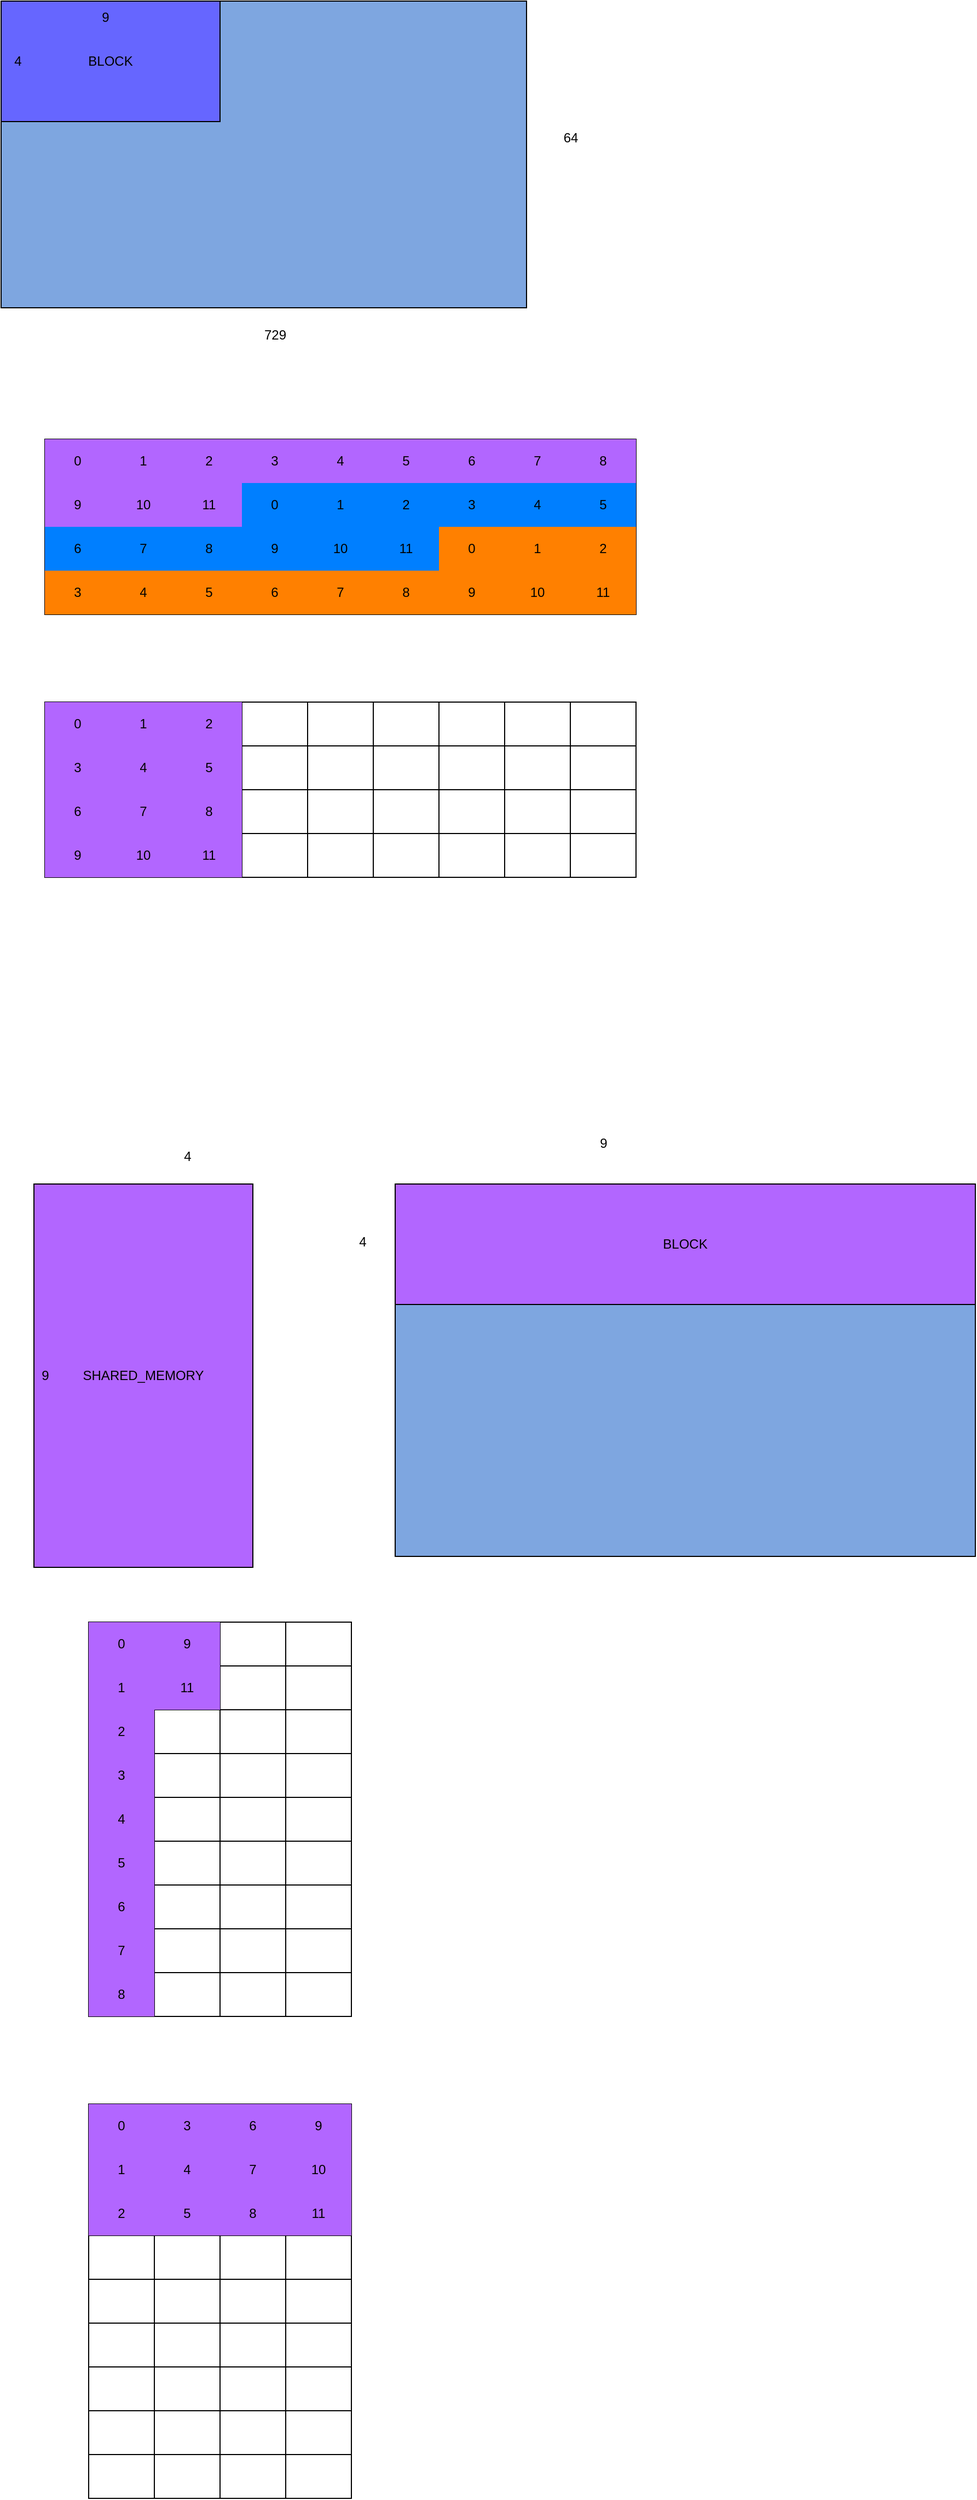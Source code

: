 <mxfile version="22.0.4" type="github">
  <diagram name="第 1 页" id="unY3V7xgOWX8zcHNtpUo">
    <mxGraphModel dx="1995" dy="993" grid="1" gridSize="10" guides="1" tooltips="1" connect="1" arrows="1" fold="1" page="1" pageScale="1" pageWidth="827" pageHeight="1169" math="0" shadow="0">
      <root>
        <mxCell id="0" />
        <mxCell id="1" parent="0" />
        <mxCell id="Q_K9_TzSn9wpc8zf2IEi-3" value="" style="shape=table;startSize=0;container=1;collapsible=0;childLayout=tableLayout;" vertex="1" parent="1">
          <mxGeometry x="120" y="480" width="540" height="160" as="geometry" />
        </mxCell>
        <mxCell id="Q_K9_TzSn9wpc8zf2IEi-4" value="" style="shape=tableRow;horizontal=0;startSize=0;swimlaneHead=0;swimlaneBody=0;strokeColor=inherit;top=0;left=0;bottom=0;right=0;collapsible=0;dropTarget=0;fillColor=none;points=[[0,0.5],[1,0.5]];portConstraint=eastwest;" vertex="1" parent="Q_K9_TzSn9wpc8zf2IEi-3">
          <mxGeometry width="540" height="40" as="geometry" />
        </mxCell>
        <mxCell id="Q_K9_TzSn9wpc8zf2IEi-5" value="0" style="shape=partialRectangle;html=1;whiteSpace=wrap;connectable=0;strokeColor=inherit;overflow=hidden;fillColor=#B266FF;top=0;left=0;bottom=0;right=0;pointerEvents=1;" vertex="1" parent="Q_K9_TzSn9wpc8zf2IEi-4">
          <mxGeometry width="60" height="40" as="geometry">
            <mxRectangle width="60" height="40" as="alternateBounds" />
          </mxGeometry>
        </mxCell>
        <mxCell id="Q_K9_TzSn9wpc8zf2IEi-6" value="1" style="shape=partialRectangle;html=1;whiteSpace=wrap;connectable=0;strokeColor=inherit;overflow=hidden;fillColor=#B266FF;top=0;left=0;bottom=0;right=0;pointerEvents=1;" vertex="1" parent="Q_K9_TzSn9wpc8zf2IEi-4">
          <mxGeometry x="60" width="60" height="40" as="geometry">
            <mxRectangle width="60" height="40" as="alternateBounds" />
          </mxGeometry>
        </mxCell>
        <mxCell id="Q_K9_TzSn9wpc8zf2IEi-7" value="2" style="shape=partialRectangle;html=1;whiteSpace=wrap;connectable=0;strokeColor=inherit;overflow=hidden;fillColor=#B266FF;top=0;left=0;bottom=0;right=0;pointerEvents=1;" vertex="1" parent="Q_K9_TzSn9wpc8zf2IEi-4">
          <mxGeometry x="120" width="60" height="40" as="geometry">
            <mxRectangle width="60" height="40" as="alternateBounds" />
          </mxGeometry>
        </mxCell>
        <mxCell id="Q_K9_TzSn9wpc8zf2IEi-8" value="3" style="shape=partialRectangle;html=1;whiteSpace=wrap;connectable=0;strokeColor=inherit;overflow=hidden;fillColor=#B266FF;top=0;left=0;bottom=0;right=0;pointerEvents=1;" vertex="1" parent="Q_K9_TzSn9wpc8zf2IEi-4">
          <mxGeometry x="180" width="60" height="40" as="geometry">
            <mxRectangle width="60" height="40" as="alternateBounds" />
          </mxGeometry>
        </mxCell>
        <mxCell id="Q_K9_TzSn9wpc8zf2IEi-9" value="4" style="shape=partialRectangle;html=1;whiteSpace=wrap;connectable=0;strokeColor=inherit;overflow=hidden;fillColor=#B266FF;top=0;left=0;bottom=0;right=0;pointerEvents=1;" vertex="1" parent="Q_K9_TzSn9wpc8zf2IEi-4">
          <mxGeometry x="240" width="60" height="40" as="geometry">
            <mxRectangle width="60" height="40" as="alternateBounds" />
          </mxGeometry>
        </mxCell>
        <mxCell id="Q_K9_TzSn9wpc8zf2IEi-10" value="5" style="shape=partialRectangle;html=1;whiteSpace=wrap;connectable=0;strokeColor=inherit;overflow=hidden;fillColor=#B266FF;top=0;left=0;bottom=0;right=0;pointerEvents=1;" vertex="1" parent="Q_K9_TzSn9wpc8zf2IEi-4">
          <mxGeometry x="300" width="60" height="40" as="geometry">
            <mxRectangle width="60" height="40" as="alternateBounds" />
          </mxGeometry>
        </mxCell>
        <mxCell id="Q_K9_TzSn9wpc8zf2IEi-11" value="6" style="shape=partialRectangle;html=1;whiteSpace=wrap;connectable=0;strokeColor=inherit;overflow=hidden;fillColor=#B266FF;top=0;left=0;bottom=0;right=0;pointerEvents=1;" vertex="1" parent="Q_K9_TzSn9wpc8zf2IEi-4">
          <mxGeometry x="360" width="60" height="40" as="geometry">
            <mxRectangle width="60" height="40" as="alternateBounds" />
          </mxGeometry>
        </mxCell>
        <mxCell id="Q_K9_TzSn9wpc8zf2IEi-12" value="7" style="shape=partialRectangle;html=1;whiteSpace=wrap;connectable=0;strokeColor=inherit;overflow=hidden;fillColor=#B266FF;top=0;left=0;bottom=0;right=0;pointerEvents=1;" vertex="1" parent="Q_K9_TzSn9wpc8zf2IEi-4">
          <mxGeometry x="420" width="60" height="40" as="geometry">
            <mxRectangle width="60" height="40" as="alternateBounds" />
          </mxGeometry>
        </mxCell>
        <mxCell id="Q_K9_TzSn9wpc8zf2IEi-13" value="8" style="shape=partialRectangle;html=1;whiteSpace=wrap;connectable=0;strokeColor=inherit;overflow=hidden;fillColor=#B266FF;top=0;left=0;bottom=0;right=0;pointerEvents=1;" vertex="1" parent="Q_K9_TzSn9wpc8zf2IEi-4">
          <mxGeometry x="480" width="60" height="40" as="geometry">
            <mxRectangle width="60" height="40" as="alternateBounds" />
          </mxGeometry>
        </mxCell>
        <mxCell id="Q_K9_TzSn9wpc8zf2IEi-14" value="" style="shape=tableRow;horizontal=0;startSize=0;swimlaneHead=0;swimlaneBody=0;strokeColor=inherit;top=0;left=0;bottom=0;right=0;collapsible=0;dropTarget=0;fillColor=none;points=[[0,0.5],[1,0.5]];portConstraint=eastwest;" vertex="1" parent="Q_K9_TzSn9wpc8zf2IEi-3">
          <mxGeometry y="40" width="540" height="40" as="geometry" />
        </mxCell>
        <mxCell id="Q_K9_TzSn9wpc8zf2IEi-15" value="9" style="shape=partialRectangle;html=1;whiteSpace=wrap;connectable=0;strokeColor=inherit;overflow=hidden;fillColor=#B266FF;top=0;left=0;bottom=0;right=0;pointerEvents=1;" vertex="1" parent="Q_K9_TzSn9wpc8zf2IEi-14">
          <mxGeometry width="60" height="40" as="geometry">
            <mxRectangle width="60" height="40" as="alternateBounds" />
          </mxGeometry>
        </mxCell>
        <mxCell id="Q_K9_TzSn9wpc8zf2IEi-16" value="10" style="shape=partialRectangle;html=1;whiteSpace=wrap;connectable=0;strokeColor=inherit;overflow=hidden;fillColor=#B266FF;top=0;left=0;bottom=0;right=0;pointerEvents=1;" vertex="1" parent="Q_K9_TzSn9wpc8zf2IEi-14">
          <mxGeometry x="60" width="60" height="40" as="geometry">
            <mxRectangle width="60" height="40" as="alternateBounds" />
          </mxGeometry>
        </mxCell>
        <mxCell id="Q_K9_TzSn9wpc8zf2IEi-17" value="11" style="shape=partialRectangle;html=1;whiteSpace=wrap;connectable=0;strokeColor=inherit;overflow=hidden;fillColor=#B266FF;top=0;left=0;bottom=0;right=0;pointerEvents=1;" vertex="1" parent="Q_K9_TzSn9wpc8zf2IEi-14">
          <mxGeometry x="120" width="60" height="40" as="geometry">
            <mxRectangle width="60" height="40" as="alternateBounds" />
          </mxGeometry>
        </mxCell>
        <mxCell id="Q_K9_TzSn9wpc8zf2IEi-18" value="0" style="shape=partialRectangle;html=1;whiteSpace=wrap;connectable=0;strokeColor=inherit;overflow=hidden;fillColor=#007FFF;top=0;left=0;bottom=0;right=0;pointerEvents=1;" vertex="1" parent="Q_K9_TzSn9wpc8zf2IEi-14">
          <mxGeometry x="180" width="60" height="40" as="geometry">
            <mxRectangle width="60" height="40" as="alternateBounds" />
          </mxGeometry>
        </mxCell>
        <mxCell id="Q_K9_TzSn9wpc8zf2IEi-19" value="1" style="shape=partialRectangle;html=1;whiteSpace=wrap;connectable=0;strokeColor=inherit;overflow=hidden;fillColor=#007FFF;top=0;left=0;bottom=0;right=0;pointerEvents=1;" vertex="1" parent="Q_K9_TzSn9wpc8zf2IEi-14">
          <mxGeometry x="240" width="60" height="40" as="geometry">
            <mxRectangle width="60" height="40" as="alternateBounds" />
          </mxGeometry>
        </mxCell>
        <mxCell id="Q_K9_TzSn9wpc8zf2IEi-20" value="2" style="shape=partialRectangle;html=1;whiteSpace=wrap;connectable=0;strokeColor=inherit;overflow=hidden;fillColor=#007FFF;top=0;left=0;bottom=0;right=0;pointerEvents=1;" vertex="1" parent="Q_K9_TzSn9wpc8zf2IEi-14">
          <mxGeometry x="300" width="60" height="40" as="geometry">
            <mxRectangle width="60" height="40" as="alternateBounds" />
          </mxGeometry>
        </mxCell>
        <mxCell id="Q_K9_TzSn9wpc8zf2IEi-21" value="3" style="shape=partialRectangle;html=1;whiteSpace=wrap;connectable=0;strokeColor=inherit;overflow=hidden;fillColor=#007FFF;top=0;left=0;bottom=0;right=0;pointerEvents=1;" vertex="1" parent="Q_K9_TzSn9wpc8zf2IEi-14">
          <mxGeometry x="360" width="60" height="40" as="geometry">
            <mxRectangle width="60" height="40" as="alternateBounds" />
          </mxGeometry>
        </mxCell>
        <mxCell id="Q_K9_TzSn9wpc8zf2IEi-22" value="4" style="shape=partialRectangle;html=1;whiteSpace=wrap;connectable=0;strokeColor=inherit;overflow=hidden;fillColor=#007FFF;top=0;left=0;bottom=0;right=0;pointerEvents=1;" vertex="1" parent="Q_K9_TzSn9wpc8zf2IEi-14">
          <mxGeometry x="420" width="60" height="40" as="geometry">
            <mxRectangle width="60" height="40" as="alternateBounds" />
          </mxGeometry>
        </mxCell>
        <mxCell id="Q_K9_TzSn9wpc8zf2IEi-23" value="5" style="shape=partialRectangle;html=1;whiteSpace=wrap;connectable=0;strokeColor=inherit;overflow=hidden;fillColor=#007FFF;top=0;left=0;bottom=0;right=0;pointerEvents=1;" vertex="1" parent="Q_K9_TzSn9wpc8zf2IEi-14">
          <mxGeometry x="480" width="60" height="40" as="geometry">
            <mxRectangle width="60" height="40" as="alternateBounds" />
          </mxGeometry>
        </mxCell>
        <mxCell id="Q_K9_TzSn9wpc8zf2IEi-24" value="" style="shape=tableRow;horizontal=0;startSize=0;swimlaneHead=0;swimlaneBody=0;strokeColor=inherit;top=0;left=0;bottom=0;right=0;collapsible=0;dropTarget=0;fillColor=none;points=[[0,0.5],[1,0.5]];portConstraint=eastwest;" vertex="1" parent="Q_K9_TzSn9wpc8zf2IEi-3">
          <mxGeometry y="80" width="540" height="40" as="geometry" />
        </mxCell>
        <mxCell id="Q_K9_TzSn9wpc8zf2IEi-25" value="6" style="shape=partialRectangle;html=1;whiteSpace=wrap;connectable=0;strokeColor=inherit;overflow=hidden;fillColor=#007FFF;top=0;left=0;bottom=0;right=0;pointerEvents=1;" vertex="1" parent="Q_K9_TzSn9wpc8zf2IEi-24">
          <mxGeometry width="60" height="40" as="geometry">
            <mxRectangle width="60" height="40" as="alternateBounds" />
          </mxGeometry>
        </mxCell>
        <mxCell id="Q_K9_TzSn9wpc8zf2IEi-26" value="7" style="shape=partialRectangle;html=1;whiteSpace=wrap;connectable=0;strokeColor=inherit;overflow=hidden;fillColor=#007FFF;top=0;left=0;bottom=0;right=0;pointerEvents=1;" vertex="1" parent="Q_K9_TzSn9wpc8zf2IEi-24">
          <mxGeometry x="60" width="60" height="40" as="geometry">
            <mxRectangle width="60" height="40" as="alternateBounds" />
          </mxGeometry>
        </mxCell>
        <mxCell id="Q_K9_TzSn9wpc8zf2IEi-27" value="8" style="shape=partialRectangle;html=1;whiteSpace=wrap;connectable=0;strokeColor=inherit;overflow=hidden;fillColor=#007FFF;top=0;left=0;bottom=0;right=0;pointerEvents=1;" vertex="1" parent="Q_K9_TzSn9wpc8zf2IEi-24">
          <mxGeometry x="120" width="60" height="40" as="geometry">
            <mxRectangle width="60" height="40" as="alternateBounds" />
          </mxGeometry>
        </mxCell>
        <mxCell id="Q_K9_TzSn9wpc8zf2IEi-28" value="9" style="shape=partialRectangle;html=1;whiteSpace=wrap;connectable=0;strokeColor=inherit;overflow=hidden;fillColor=#007FFF;top=0;left=0;bottom=0;right=0;pointerEvents=1;" vertex="1" parent="Q_K9_TzSn9wpc8zf2IEi-24">
          <mxGeometry x="180" width="60" height="40" as="geometry">
            <mxRectangle width="60" height="40" as="alternateBounds" />
          </mxGeometry>
        </mxCell>
        <mxCell id="Q_K9_TzSn9wpc8zf2IEi-29" value="10" style="shape=partialRectangle;html=1;whiteSpace=wrap;connectable=0;strokeColor=inherit;overflow=hidden;fillColor=#007FFF;top=0;left=0;bottom=0;right=0;pointerEvents=1;" vertex="1" parent="Q_K9_TzSn9wpc8zf2IEi-24">
          <mxGeometry x="240" width="60" height="40" as="geometry">
            <mxRectangle width="60" height="40" as="alternateBounds" />
          </mxGeometry>
        </mxCell>
        <mxCell id="Q_K9_TzSn9wpc8zf2IEi-30" value="11" style="shape=partialRectangle;html=1;whiteSpace=wrap;connectable=0;strokeColor=inherit;overflow=hidden;fillColor=#007FFF;top=0;left=0;bottom=0;right=0;pointerEvents=1;" vertex="1" parent="Q_K9_TzSn9wpc8zf2IEi-24">
          <mxGeometry x="300" width="60" height="40" as="geometry">
            <mxRectangle width="60" height="40" as="alternateBounds" />
          </mxGeometry>
        </mxCell>
        <mxCell id="Q_K9_TzSn9wpc8zf2IEi-31" value="0" style="shape=partialRectangle;html=1;whiteSpace=wrap;connectable=0;strokeColor=inherit;overflow=hidden;fillColor=#FF8000;top=0;left=0;bottom=0;right=0;pointerEvents=1;" vertex="1" parent="Q_K9_TzSn9wpc8zf2IEi-24">
          <mxGeometry x="360" width="60" height="40" as="geometry">
            <mxRectangle width="60" height="40" as="alternateBounds" />
          </mxGeometry>
        </mxCell>
        <mxCell id="Q_K9_TzSn9wpc8zf2IEi-32" value="1" style="shape=partialRectangle;html=1;whiteSpace=wrap;connectable=0;strokeColor=inherit;overflow=hidden;fillColor=#FF8000;top=0;left=0;bottom=0;right=0;pointerEvents=1;" vertex="1" parent="Q_K9_TzSn9wpc8zf2IEi-24">
          <mxGeometry x="420" width="60" height="40" as="geometry">
            <mxRectangle width="60" height="40" as="alternateBounds" />
          </mxGeometry>
        </mxCell>
        <mxCell id="Q_K9_TzSn9wpc8zf2IEi-33" value="2" style="shape=partialRectangle;html=1;whiteSpace=wrap;connectable=0;strokeColor=inherit;overflow=hidden;fillColor=#FF8000;top=0;left=0;bottom=0;right=0;pointerEvents=1;" vertex="1" parent="Q_K9_TzSn9wpc8zf2IEi-24">
          <mxGeometry x="480" width="60" height="40" as="geometry">
            <mxRectangle width="60" height="40" as="alternateBounds" />
          </mxGeometry>
        </mxCell>
        <mxCell id="Q_K9_TzSn9wpc8zf2IEi-34" value="" style="shape=tableRow;horizontal=0;startSize=0;swimlaneHead=0;swimlaneBody=0;strokeColor=inherit;top=0;left=0;bottom=0;right=0;collapsible=0;dropTarget=0;fillColor=none;points=[[0,0.5],[1,0.5]];portConstraint=eastwest;" vertex="1" parent="Q_K9_TzSn9wpc8zf2IEi-3">
          <mxGeometry y="120" width="540" height="40" as="geometry" />
        </mxCell>
        <mxCell id="Q_K9_TzSn9wpc8zf2IEi-35" value="3" style="shape=partialRectangle;html=1;whiteSpace=wrap;connectable=0;strokeColor=inherit;overflow=hidden;fillColor=#FF8000;top=0;left=0;bottom=0;right=0;pointerEvents=1;" vertex="1" parent="Q_K9_TzSn9wpc8zf2IEi-34">
          <mxGeometry width="60" height="40" as="geometry">
            <mxRectangle width="60" height="40" as="alternateBounds" />
          </mxGeometry>
        </mxCell>
        <mxCell id="Q_K9_TzSn9wpc8zf2IEi-36" value="4" style="shape=partialRectangle;html=1;whiteSpace=wrap;connectable=0;strokeColor=inherit;overflow=hidden;fillColor=#FF8000;top=0;left=0;bottom=0;right=0;pointerEvents=1;" vertex="1" parent="Q_K9_TzSn9wpc8zf2IEi-34">
          <mxGeometry x="60" width="60" height="40" as="geometry">
            <mxRectangle width="60" height="40" as="alternateBounds" />
          </mxGeometry>
        </mxCell>
        <mxCell id="Q_K9_TzSn9wpc8zf2IEi-37" value="5" style="shape=partialRectangle;html=1;whiteSpace=wrap;connectable=0;strokeColor=inherit;overflow=hidden;fillColor=#FF8000;top=0;left=0;bottom=0;right=0;pointerEvents=1;" vertex="1" parent="Q_K9_TzSn9wpc8zf2IEi-34">
          <mxGeometry x="120" width="60" height="40" as="geometry">
            <mxRectangle width="60" height="40" as="alternateBounds" />
          </mxGeometry>
        </mxCell>
        <mxCell id="Q_K9_TzSn9wpc8zf2IEi-38" value="6" style="shape=partialRectangle;html=1;whiteSpace=wrap;connectable=0;strokeColor=inherit;overflow=hidden;fillColor=#FF8000;top=0;left=0;bottom=0;right=0;pointerEvents=1;" vertex="1" parent="Q_K9_TzSn9wpc8zf2IEi-34">
          <mxGeometry x="180" width="60" height="40" as="geometry">
            <mxRectangle width="60" height="40" as="alternateBounds" />
          </mxGeometry>
        </mxCell>
        <mxCell id="Q_K9_TzSn9wpc8zf2IEi-39" value="7" style="shape=partialRectangle;html=1;whiteSpace=wrap;connectable=0;strokeColor=inherit;overflow=hidden;fillColor=#FF8000;top=0;left=0;bottom=0;right=0;pointerEvents=1;" vertex="1" parent="Q_K9_TzSn9wpc8zf2IEi-34">
          <mxGeometry x="240" width="60" height="40" as="geometry">
            <mxRectangle width="60" height="40" as="alternateBounds" />
          </mxGeometry>
        </mxCell>
        <mxCell id="Q_K9_TzSn9wpc8zf2IEi-40" value="8" style="shape=partialRectangle;html=1;whiteSpace=wrap;connectable=0;strokeColor=inherit;overflow=hidden;fillColor=#FF8000;top=0;left=0;bottom=0;right=0;pointerEvents=1;" vertex="1" parent="Q_K9_TzSn9wpc8zf2IEi-34">
          <mxGeometry x="300" width="60" height="40" as="geometry">
            <mxRectangle width="60" height="40" as="alternateBounds" />
          </mxGeometry>
        </mxCell>
        <mxCell id="Q_K9_TzSn9wpc8zf2IEi-41" value="9" style="shape=partialRectangle;html=1;whiteSpace=wrap;connectable=0;strokeColor=inherit;overflow=hidden;fillColor=#FF8000;top=0;left=0;bottom=0;right=0;pointerEvents=1;" vertex="1" parent="Q_K9_TzSn9wpc8zf2IEi-34">
          <mxGeometry x="360" width="60" height="40" as="geometry">
            <mxRectangle width="60" height="40" as="alternateBounds" />
          </mxGeometry>
        </mxCell>
        <mxCell id="Q_K9_TzSn9wpc8zf2IEi-42" value="10" style="shape=partialRectangle;html=1;whiteSpace=wrap;connectable=0;strokeColor=inherit;overflow=hidden;fillColor=#FF8000;top=0;left=0;bottom=0;right=0;pointerEvents=1;" vertex="1" parent="Q_K9_TzSn9wpc8zf2IEi-34">
          <mxGeometry x="420" width="60" height="40" as="geometry">
            <mxRectangle width="60" height="40" as="alternateBounds" />
          </mxGeometry>
        </mxCell>
        <mxCell id="Q_K9_TzSn9wpc8zf2IEi-43" value="11" style="shape=partialRectangle;html=1;whiteSpace=wrap;connectable=0;strokeColor=inherit;overflow=hidden;fillColor=#FF8000;top=0;left=0;bottom=0;right=0;pointerEvents=1;" vertex="1" parent="Q_K9_TzSn9wpc8zf2IEi-34">
          <mxGeometry x="480" width="60" height="40" as="geometry">
            <mxRectangle width="60" height="40" as="alternateBounds" />
          </mxGeometry>
        </mxCell>
        <mxCell id="Q_K9_TzSn9wpc8zf2IEi-44" value="" style="rounded=0;whiteSpace=wrap;html=1;fillColor=#7EA6E0;" vertex="1" parent="1">
          <mxGeometry x="80" y="80" width="480" height="280" as="geometry" />
        </mxCell>
        <mxCell id="Q_K9_TzSn9wpc8zf2IEi-45" value="64" style="text;html=1;align=center;verticalAlign=middle;resizable=0;points=[];autosize=1;strokeColor=none;fillColor=none;" vertex="1" parent="1">
          <mxGeometry x="580" y="190" width="40" height="30" as="geometry" />
        </mxCell>
        <mxCell id="Q_K9_TzSn9wpc8zf2IEi-46" value="729" style="text;html=1;align=center;verticalAlign=middle;resizable=0;points=[];autosize=1;strokeColor=none;fillColor=none;" vertex="1" parent="1">
          <mxGeometry x="310" y="370" width="40" height="30" as="geometry" />
        </mxCell>
        <mxCell id="Q_K9_TzSn9wpc8zf2IEi-47" value="BLOCK" style="rounded=0;whiteSpace=wrap;html=1;fillColor=#6666FF;" vertex="1" parent="1">
          <mxGeometry x="80" y="80" width="200" height="110" as="geometry" />
        </mxCell>
        <mxCell id="Q_K9_TzSn9wpc8zf2IEi-48" value="4" style="text;html=1;align=center;verticalAlign=middle;resizable=0;points=[];autosize=1;strokeColor=none;fillColor=none;" vertex="1" parent="1">
          <mxGeometry x="80" y="120" width="30" height="30" as="geometry" />
        </mxCell>
        <mxCell id="Q_K9_TzSn9wpc8zf2IEi-49" value="9" style="text;html=1;align=center;verticalAlign=middle;resizable=0;points=[];autosize=1;strokeColor=none;fillColor=none;" vertex="1" parent="1">
          <mxGeometry x="160" y="80" width="30" height="30" as="geometry" />
        </mxCell>
        <mxCell id="Q_K9_TzSn9wpc8zf2IEi-91" value="" style="shape=table;startSize=0;container=1;collapsible=0;childLayout=tableLayout;" vertex="1" parent="1">
          <mxGeometry x="120" y="720" width="540" height="160" as="geometry" />
        </mxCell>
        <mxCell id="Q_K9_TzSn9wpc8zf2IEi-92" value="" style="shape=tableRow;horizontal=0;startSize=0;swimlaneHead=0;swimlaneBody=0;strokeColor=inherit;top=0;left=0;bottom=0;right=0;collapsible=0;dropTarget=0;fillColor=none;points=[[0,0.5],[1,0.5]];portConstraint=eastwest;" vertex="1" parent="Q_K9_TzSn9wpc8zf2IEi-91">
          <mxGeometry width="540" height="40" as="geometry" />
        </mxCell>
        <mxCell id="Q_K9_TzSn9wpc8zf2IEi-93" value="0" style="shape=partialRectangle;html=1;whiteSpace=wrap;connectable=0;strokeColor=inherit;overflow=hidden;fillColor=#B266FF;top=0;left=0;bottom=0;right=0;pointerEvents=1;" vertex="1" parent="Q_K9_TzSn9wpc8zf2IEi-92">
          <mxGeometry width="60" height="40" as="geometry">
            <mxRectangle width="60" height="40" as="alternateBounds" />
          </mxGeometry>
        </mxCell>
        <mxCell id="Q_K9_TzSn9wpc8zf2IEi-94" value="1" style="shape=partialRectangle;html=1;whiteSpace=wrap;connectable=0;strokeColor=inherit;overflow=hidden;fillColor=#B266FF;top=0;left=0;bottom=0;right=0;pointerEvents=1;" vertex="1" parent="Q_K9_TzSn9wpc8zf2IEi-92">
          <mxGeometry x="60" width="60" height="40" as="geometry">
            <mxRectangle width="60" height="40" as="alternateBounds" />
          </mxGeometry>
        </mxCell>
        <mxCell id="Q_K9_TzSn9wpc8zf2IEi-95" value="2" style="shape=partialRectangle;html=1;whiteSpace=wrap;connectable=0;strokeColor=inherit;overflow=hidden;fillColor=#B266FF;top=0;left=0;bottom=0;right=0;pointerEvents=1;" vertex="1" parent="Q_K9_TzSn9wpc8zf2IEi-92">
          <mxGeometry x="120" width="60" height="40" as="geometry">
            <mxRectangle width="60" height="40" as="alternateBounds" />
          </mxGeometry>
        </mxCell>
        <mxCell id="Q_K9_TzSn9wpc8zf2IEi-96" value="" style="shape=partialRectangle;html=1;whiteSpace=wrap;connectable=0;strokeColor=inherit;overflow=hidden;fillColor=none;top=0;left=0;bottom=0;right=0;pointerEvents=1;" vertex="1" parent="Q_K9_TzSn9wpc8zf2IEi-92">
          <mxGeometry x="180" width="60" height="40" as="geometry">
            <mxRectangle width="60" height="40" as="alternateBounds" />
          </mxGeometry>
        </mxCell>
        <mxCell id="Q_K9_TzSn9wpc8zf2IEi-97" value="" style="shape=partialRectangle;html=1;whiteSpace=wrap;connectable=0;strokeColor=inherit;overflow=hidden;fillColor=none;top=0;left=0;bottom=0;right=0;pointerEvents=1;" vertex="1" parent="Q_K9_TzSn9wpc8zf2IEi-92">
          <mxGeometry x="240" width="60" height="40" as="geometry">
            <mxRectangle width="60" height="40" as="alternateBounds" />
          </mxGeometry>
        </mxCell>
        <mxCell id="Q_K9_TzSn9wpc8zf2IEi-98" value="" style="shape=partialRectangle;html=1;whiteSpace=wrap;connectable=0;strokeColor=inherit;overflow=hidden;fillColor=none;top=0;left=0;bottom=0;right=0;pointerEvents=1;" vertex="1" parent="Q_K9_TzSn9wpc8zf2IEi-92">
          <mxGeometry x="300" width="60" height="40" as="geometry">
            <mxRectangle width="60" height="40" as="alternateBounds" />
          </mxGeometry>
        </mxCell>
        <mxCell id="Q_K9_TzSn9wpc8zf2IEi-99" value="" style="shape=partialRectangle;html=1;whiteSpace=wrap;connectable=0;strokeColor=inherit;overflow=hidden;fillColor=none;top=0;left=0;bottom=0;right=0;pointerEvents=1;" vertex="1" parent="Q_K9_TzSn9wpc8zf2IEi-92">
          <mxGeometry x="360" width="60" height="40" as="geometry">
            <mxRectangle width="60" height="40" as="alternateBounds" />
          </mxGeometry>
        </mxCell>
        <mxCell id="Q_K9_TzSn9wpc8zf2IEi-100" value="" style="shape=partialRectangle;html=1;whiteSpace=wrap;connectable=0;strokeColor=inherit;overflow=hidden;fillColor=none;top=0;left=0;bottom=0;right=0;pointerEvents=1;" vertex="1" parent="Q_K9_TzSn9wpc8zf2IEi-92">
          <mxGeometry x="420" width="60" height="40" as="geometry">
            <mxRectangle width="60" height="40" as="alternateBounds" />
          </mxGeometry>
        </mxCell>
        <mxCell id="Q_K9_TzSn9wpc8zf2IEi-101" value="" style="shape=partialRectangle;html=1;whiteSpace=wrap;connectable=0;strokeColor=inherit;overflow=hidden;fillColor=none;top=0;left=0;bottom=0;right=0;pointerEvents=1;" vertex="1" parent="Q_K9_TzSn9wpc8zf2IEi-92">
          <mxGeometry x="480" width="60" height="40" as="geometry">
            <mxRectangle width="60" height="40" as="alternateBounds" />
          </mxGeometry>
        </mxCell>
        <mxCell id="Q_K9_TzSn9wpc8zf2IEi-102" value="" style="shape=tableRow;horizontal=0;startSize=0;swimlaneHead=0;swimlaneBody=0;strokeColor=inherit;top=0;left=0;bottom=0;right=0;collapsible=0;dropTarget=0;fillColor=none;points=[[0,0.5],[1,0.5]];portConstraint=eastwest;" vertex="1" parent="Q_K9_TzSn9wpc8zf2IEi-91">
          <mxGeometry y="40" width="540" height="40" as="geometry" />
        </mxCell>
        <mxCell id="Q_K9_TzSn9wpc8zf2IEi-103" value="3" style="shape=partialRectangle;html=1;whiteSpace=wrap;connectable=0;strokeColor=inherit;overflow=hidden;fillColor=#B266FF;top=0;left=0;bottom=0;right=0;pointerEvents=1;" vertex="1" parent="Q_K9_TzSn9wpc8zf2IEi-102">
          <mxGeometry width="60" height="40" as="geometry">
            <mxRectangle width="60" height="40" as="alternateBounds" />
          </mxGeometry>
        </mxCell>
        <mxCell id="Q_K9_TzSn9wpc8zf2IEi-104" value="4" style="shape=partialRectangle;html=1;whiteSpace=wrap;connectable=0;strokeColor=inherit;overflow=hidden;fillColor=#B266FF;top=0;left=0;bottom=0;right=0;pointerEvents=1;" vertex="1" parent="Q_K9_TzSn9wpc8zf2IEi-102">
          <mxGeometry x="60" width="60" height="40" as="geometry">
            <mxRectangle width="60" height="40" as="alternateBounds" />
          </mxGeometry>
        </mxCell>
        <mxCell id="Q_K9_TzSn9wpc8zf2IEi-105" value="5" style="shape=partialRectangle;html=1;whiteSpace=wrap;connectable=0;strokeColor=inherit;overflow=hidden;fillColor=#B266FF;top=0;left=0;bottom=0;right=0;pointerEvents=1;" vertex="1" parent="Q_K9_TzSn9wpc8zf2IEi-102">
          <mxGeometry x="120" width="60" height="40" as="geometry">
            <mxRectangle width="60" height="40" as="alternateBounds" />
          </mxGeometry>
        </mxCell>
        <mxCell id="Q_K9_TzSn9wpc8zf2IEi-106" value="" style="shape=partialRectangle;html=1;whiteSpace=wrap;connectable=0;strokeColor=inherit;overflow=hidden;fillColor=none;top=0;left=0;bottom=0;right=0;pointerEvents=1;" vertex="1" parent="Q_K9_TzSn9wpc8zf2IEi-102">
          <mxGeometry x="180" width="60" height="40" as="geometry">
            <mxRectangle width="60" height="40" as="alternateBounds" />
          </mxGeometry>
        </mxCell>
        <mxCell id="Q_K9_TzSn9wpc8zf2IEi-107" value="" style="shape=partialRectangle;html=1;whiteSpace=wrap;connectable=0;strokeColor=inherit;overflow=hidden;fillColor=none;top=0;left=0;bottom=0;right=0;pointerEvents=1;" vertex="1" parent="Q_K9_TzSn9wpc8zf2IEi-102">
          <mxGeometry x="240" width="60" height="40" as="geometry">
            <mxRectangle width="60" height="40" as="alternateBounds" />
          </mxGeometry>
        </mxCell>
        <mxCell id="Q_K9_TzSn9wpc8zf2IEi-108" value="" style="shape=partialRectangle;html=1;whiteSpace=wrap;connectable=0;strokeColor=inherit;overflow=hidden;fillColor=none;top=0;left=0;bottom=0;right=0;pointerEvents=1;" vertex="1" parent="Q_K9_TzSn9wpc8zf2IEi-102">
          <mxGeometry x="300" width="60" height="40" as="geometry">
            <mxRectangle width="60" height="40" as="alternateBounds" />
          </mxGeometry>
        </mxCell>
        <mxCell id="Q_K9_TzSn9wpc8zf2IEi-109" value="" style="shape=partialRectangle;html=1;whiteSpace=wrap;connectable=0;strokeColor=inherit;overflow=hidden;fillColor=none;top=0;left=0;bottom=0;right=0;pointerEvents=1;" vertex="1" parent="Q_K9_TzSn9wpc8zf2IEi-102">
          <mxGeometry x="360" width="60" height="40" as="geometry">
            <mxRectangle width="60" height="40" as="alternateBounds" />
          </mxGeometry>
        </mxCell>
        <mxCell id="Q_K9_TzSn9wpc8zf2IEi-110" value="" style="shape=partialRectangle;html=1;whiteSpace=wrap;connectable=0;strokeColor=inherit;overflow=hidden;fillColor=none;top=0;left=0;bottom=0;right=0;pointerEvents=1;" vertex="1" parent="Q_K9_TzSn9wpc8zf2IEi-102">
          <mxGeometry x="420" width="60" height="40" as="geometry">
            <mxRectangle width="60" height="40" as="alternateBounds" />
          </mxGeometry>
        </mxCell>
        <mxCell id="Q_K9_TzSn9wpc8zf2IEi-111" value="" style="shape=partialRectangle;html=1;whiteSpace=wrap;connectable=0;strokeColor=inherit;overflow=hidden;fillColor=none;top=0;left=0;bottom=0;right=0;pointerEvents=1;" vertex="1" parent="Q_K9_TzSn9wpc8zf2IEi-102">
          <mxGeometry x="480" width="60" height="40" as="geometry">
            <mxRectangle width="60" height="40" as="alternateBounds" />
          </mxGeometry>
        </mxCell>
        <mxCell id="Q_K9_TzSn9wpc8zf2IEi-112" value="" style="shape=tableRow;horizontal=0;startSize=0;swimlaneHead=0;swimlaneBody=0;strokeColor=inherit;top=0;left=0;bottom=0;right=0;collapsible=0;dropTarget=0;fillColor=none;points=[[0,0.5],[1,0.5]];portConstraint=eastwest;" vertex="1" parent="Q_K9_TzSn9wpc8zf2IEi-91">
          <mxGeometry y="80" width="540" height="40" as="geometry" />
        </mxCell>
        <mxCell id="Q_K9_TzSn9wpc8zf2IEi-113" value="6" style="shape=partialRectangle;html=1;whiteSpace=wrap;connectable=0;strokeColor=inherit;overflow=hidden;fillColor=#B266FF;top=0;left=0;bottom=0;right=0;pointerEvents=1;" vertex="1" parent="Q_K9_TzSn9wpc8zf2IEi-112">
          <mxGeometry width="60" height="40" as="geometry">
            <mxRectangle width="60" height="40" as="alternateBounds" />
          </mxGeometry>
        </mxCell>
        <mxCell id="Q_K9_TzSn9wpc8zf2IEi-114" value="7" style="shape=partialRectangle;html=1;whiteSpace=wrap;connectable=0;strokeColor=inherit;overflow=hidden;fillColor=#B266FF;top=0;left=0;bottom=0;right=0;pointerEvents=1;" vertex="1" parent="Q_K9_TzSn9wpc8zf2IEi-112">
          <mxGeometry x="60" width="60" height="40" as="geometry">
            <mxRectangle width="60" height="40" as="alternateBounds" />
          </mxGeometry>
        </mxCell>
        <mxCell id="Q_K9_TzSn9wpc8zf2IEi-115" value="8" style="shape=partialRectangle;html=1;whiteSpace=wrap;connectable=0;strokeColor=inherit;overflow=hidden;fillColor=#B266FF;top=0;left=0;bottom=0;right=0;pointerEvents=1;" vertex="1" parent="Q_K9_TzSn9wpc8zf2IEi-112">
          <mxGeometry x="120" width="60" height="40" as="geometry">
            <mxRectangle width="60" height="40" as="alternateBounds" />
          </mxGeometry>
        </mxCell>
        <mxCell id="Q_K9_TzSn9wpc8zf2IEi-116" value="" style="shape=partialRectangle;html=1;whiteSpace=wrap;connectable=0;strokeColor=inherit;overflow=hidden;fillColor=none;top=0;left=0;bottom=0;right=0;pointerEvents=1;" vertex="1" parent="Q_K9_TzSn9wpc8zf2IEi-112">
          <mxGeometry x="180" width="60" height="40" as="geometry">
            <mxRectangle width="60" height="40" as="alternateBounds" />
          </mxGeometry>
        </mxCell>
        <mxCell id="Q_K9_TzSn9wpc8zf2IEi-117" value="" style="shape=partialRectangle;html=1;whiteSpace=wrap;connectable=0;strokeColor=inherit;overflow=hidden;fillColor=none;top=0;left=0;bottom=0;right=0;pointerEvents=1;" vertex="1" parent="Q_K9_TzSn9wpc8zf2IEi-112">
          <mxGeometry x="240" width="60" height="40" as="geometry">
            <mxRectangle width="60" height="40" as="alternateBounds" />
          </mxGeometry>
        </mxCell>
        <mxCell id="Q_K9_TzSn9wpc8zf2IEi-118" value="" style="shape=partialRectangle;html=1;whiteSpace=wrap;connectable=0;strokeColor=inherit;overflow=hidden;fillColor=none;top=0;left=0;bottom=0;right=0;pointerEvents=1;" vertex="1" parent="Q_K9_TzSn9wpc8zf2IEi-112">
          <mxGeometry x="300" width="60" height="40" as="geometry">
            <mxRectangle width="60" height="40" as="alternateBounds" />
          </mxGeometry>
        </mxCell>
        <mxCell id="Q_K9_TzSn9wpc8zf2IEi-119" value="" style="shape=partialRectangle;html=1;whiteSpace=wrap;connectable=0;strokeColor=inherit;overflow=hidden;fillColor=none;top=0;left=0;bottom=0;right=0;pointerEvents=1;" vertex="1" parent="Q_K9_TzSn9wpc8zf2IEi-112">
          <mxGeometry x="360" width="60" height="40" as="geometry">
            <mxRectangle width="60" height="40" as="alternateBounds" />
          </mxGeometry>
        </mxCell>
        <mxCell id="Q_K9_TzSn9wpc8zf2IEi-120" value="" style="shape=partialRectangle;html=1;whiteSpace=wrap;connectable=0;strokeColor=inherit;overflow=hidden;fillColor=none;top=0;left=0;bottom=0;right=0;pointerEvents=1;" vertex="1" parent="Q_K9_TzSn9wpc8zf2IEi-112">
          <mxGeometry x="420" width="60" height="40" as="geometry">
            <mxRectangle width="60" height="40" as="alternateBounds" />
          </mxGeometry>
        </mxCell>
        <mxCell id="Q_K9_TzSn9wpc8zf2IEi-121" value="" style="shape=partialRectangle;html=1;whiteSpace=wrap;connectable=0;strokeColor=inherit;overflow=hidden;fillColor=none;top=0;left=0;bottom=0;right=0;pointerEvents=1;" vertex="1" parent="Q_K9_TzSn9wpc8zf2IEi-112">
          <mxGeometry x="480" width="60" height="40" as="geometry">
            <mxRectangle width="60" height="40" as="alternateBounds" />
          </mxGeometry>
        </mxCell>
        <mxCell id="Q_K9_TzSn9wpc8zf2IEi-122" value="" style="shape=tableRow;horizontal=0;startSize=0;swimlaneHead=0;swimlaneBody=0;strokeColor=inherit;top=0;left=0;bottom=0;right=0;collapsible=0;dropTarget=0;fillColor=none;points=[[0,0.5],[1,0.5]];portConstraint=eastwest;" vertex="1" parent="Q_K9_TzSn9wpc8zf2IEi-91">
          <mxGeometry y="120" width="540" height="40" as="geometry" />
        </mxCell>
        <mxCell id="Q_K9_TzSn9wpc8zf2IEi-123" value="9" style="shape=partialRectangle;html=1;whiteSpace=wrap;connectable=0;strokeColor=inherit;overflow=hidden;fillColor=#B266FF;top=0;left=0;bottom=0;right=0;pointerEvents=1;" vertex="1" parent="Q_K9_TzSn9wpc8zf2IEi-122">
          <mxGeometry width="60" height="40" as="geometry">
            <mxRectangle width="60" height="40" as="alternateBounds" />
          </mxGeometry>
        </mxCell>
        <mxCell id="Q_K9_TzSn9wpc8zf2IEi-124" value="10" style="shape=partialRectangle;html=1;whiteSpace=wrap;connectable=0;strokeColor=inherit;overflow=hidden;fillColor=#B266FF;top=0;left=0;bottom=0;right=0;pointerEvents=1;" vertex="1" parent="Q_K9_TzSn9wpc8zf2IEi-122">
          <mxGeometry x="60" width="60" height="40" as="geometry">
            <mxRectangle width="60" height="40" as="alternateBounds" />
          </mxGeometry>
        </mxCell>
        <mxCell id="Q_K9_TzSn9wpc8zf2IEi-125" value="11" style="shape=partialRectangle;html=1;whiteSpace=wrap;connectable=0;strokeColor=inherit;overflow=hidden;fillColor=#B266FF;top=0;left=0;bottom=0;right=0;pointerEvents=1;" vertex="1" parent="Q_K9_TzSn9wpc8zf2IEi-122">
          <mxGeometry x="120" width="60" height="40" as="geometry">
            <mxRectangle width="60" height="40" as="alternateBounds" />
          </mxGeometry>
        </mxCell>
        <mxCell id="Q_K9_TzSn9wpc8zf2IEi-126" value="" style="shape=partialRectangle;html=1;whiteSpace=wrap;connectable=0;strokeColor=inherit;overflow=hidden;fillColor=none;top=0;left=0;bottom=0;right=0;pointerEvents=1;" vertex="1" parent="Q_K9_TzSn9wpc8zf2IEi-122">
          <mxGeometry x="180" width="60" height="40" as="geometry">
            <mxRectangle width="60" height="40" as="alternateBounds" />
          </mxGeometry>
        </mxCell>
        <mxCell id="Q_K9_TzSn9wpc8zf2IEi-127" value="" style="shape=partialRectangle;html=1;whiteSpace=wrap;connectable=0;strokeColor=inherit;overflow=hidden;fillColor=none;top=0;left=0;bottom=0;right=0;pointerEvents=1;" vertex="1" parent="Q_K9_TzSn9wpc8zf2IEi-122">
          <mxGeometry x="240" width="60" height="40" as="geometry">
            <mxRectangle width="60" height="40" as="alternateBounds" />
          </mxGeometry>
        </mxCell>
        <mxCell id="Q_K9_TzSn9wpc8zf2IEi-128" value="" style="shape=partialRectangle;html=1;whiteSpace=wrap;connectable=0;strokeColor=inherit;overflow=hidden;fillColor=none;top=0;left=0;bottom=0;right=0;pointerEvents=1;" vertex="1" parent="Q_K9_TzSn9wpc8zf2IEi-122">
          <mxGeometry x="300" width="60" height="40" as="geometry">
            <mxRectangle width="60" height="40" as="alternateBounds" />
          </mxGeometry>
        </mxCell>
        <mxCell id="Q_K9_TzSn9wpc8zf2IEi-129" value="" style="shape=partialRectangle;html=1;whiteSpace=wrap;connectable=0;strokeColor=inherit;overflow=hidden;fillColor=none;top=0;left=0;bottom=0;right=0;pointerEvents=1;" vertex="1" parent="Q_K9_TzSn9wpc8zf2IEi-122">
          <mxGeometry x="360" width="60" height="40" as="geometry">
            <mxRectangle width="60" height="40" as="alternateBounds" />
          </mxGeometry>
        </mxCell>
        <mxCell id="Q_K9_TzSn9wpc8zf2IEi-130" value="" style="shape=partialRectangle;html=1;whiteSpace=wrap;connectable=0;strokeColor=inherit;overflow=hidden;fillColor=none;top=0;left=0;bottom=0;right=0;pointerEvents=1;" vertex="1" parent="Q_K9_TzSn9wpc8zf2IEi-122">
          <mxGeometry x="420" width="60" height="40" as="geometry">
            <mxRectangle width="60" height="40" as="alternateBounds" />
          </mxGeometry>
        </mxCell>
        <mxCell id="Q_K9_TzSn9wpc8zf2IEi-131" value="" style="shape=partialRectangle;html=1;whiteSpace=wrap;connectable=0;strokeColor=inherit;overflow=hidden;fillColor=none;top=0;left=0;bottom=0;right=0;pointerEvents=1;" vertex="1" parent="Q_K9_TzSn9wpc8zf2IEi-122">
          <mxGeometry x="480" width="60" height="40" as="geometry">
            <mxRectangle width="60" height="40" as="alternateBounds" />
          </mxGeometry>
        </mxCell>
        <mxCell id="Q_K9_TzSn9wpc8zf2IEi-134" value="" style="rounded=0;whiteSpace=wrap;html=1;fillColor=#7EA6E0;" vertex="1" parent="1">
          <mxGeometry x="440" y="1160" width="530" height="340" as="geometry" />
        </mxCell>
        <mxCell id="Q_K9_TzSn9wpc8zf2IEi-135" value="SHARED_MEMORY" style="rounded=0;whiteSpace=wrap;html=1;fillColor=#B266FF;" vertex="1" parent="1">
          <mxGeometry x="110" y="1160" width="200" height="350" as="geometry" />
        </mxCell>
        <mxCell id="Q_K9_TzSn9wpc8zf2IEi-137" value="BLOCK" style="rounded=0;whiteSpace=wrap;html=1;fillColor=#B266FF;" vertex="1" parent="1">
          <mxGeometry x="440" y="1160" width="530" height="110" as="geometry" />
        </mxCell>
        <mxCell id="Q_K9_TzSn9wpc8zf2IEi-138" value="4" style="text;html=1;align=center;verticalAlign=middle;resizable=0;points=[];autosize=1;strokeColor=none;fillColor=none;" vertex="1" parent="1">
          <mxGeometry x="235" y="1120" width="30" height="30" as="geometry" />
        </mxCell>
        <mxCell id="Q_K9_TzSn9wpc8zf2IEi-139" value="9" style="text;html=1;align=center;verticalAlign=middle;resizable=0;points=[];autosize=1;strokeColor=none;fillColor=none;" vertex="1" parent="1">
          <mxGeometry x="105" y="1320" width="30" height="30" as="geometry" />
        </mxCell>
        <mxCell id="Q_K9_TzSn9wpc8zf2IEi-140" value="4" style="text;html=1;align=center;verticalAlign=middle;resizable=0;points=[];autosize=1;strokeColor=none;fillColor=none;" vertex="1" parent="1">
          <mxGeometry x="395" y="1198" width="30" height="30" as="geometry" />
        </mxCell>
        <mxCell id="Q_K9_TzSn9wpc8zf2IEi-141" value="9" style="text;html=1;align=center;verticalAlign=middle;resizable=0;points=[];autosize=1;strokeColor=none;fillColor=none;" vertex="1" parent="1">
          <mxGeometry x="615" y="1108" width="30" height="30" as="geometry" />
        </mxCell>
        <mxCell id="Q_K9_TzSn9wpc8zf2IEi-142" value="" style="shape=table;startSize=0;container=1;collapsible=0;childLayout=tableLayout;" vertex="1" parent="1">
          <mxGeometry x="160" y="1560" width="240" height="360" as="geometry" />
        </mxCell>
        <mxCell id="Q_K9_TzSn9wpc8zf2IEi-143" value="" style="shape=tableRow;horizontal=0;startSize=0;swimlaneHead=0;swimlaneBody=0;strokeColor=inherit;top=0;left=0;bottom=0;right=0;collapsible=0;dropTarget=0;fillColor=none;points=[[0,0.5],[1,0.5]];portConstraint=eastwest;" vertex="1" parent="Q_K9_TzSn9wpc8zf2IEi-142">
          <mxGeometry width="240" height="40" as="geometry" />
        </mxCell>
        <mxCell id="Q_K9_TzSn9wpc8zf2IEi-144" value="0" style="shape=partialRectangle;html=1;whiteSpace=wrap;connectable=0;strokeColor=inherit;overflow=hidden;fillColor=#B266FF;top=0;left=0;bottom=0;right=0;pointerEvents=1;" vertex="1" parent="Q_K9_TzSn9wpc8zf2IEi-143">
          <mxGeometry width="60" height="40" as="geometry">
            <mxRectangle width="60" height="40" as="alternateBounds" />
          </mxGeometry>
        </mxCell>
        <mxCell id="Q_K9_TzSn9wpc8zf2IEi-145" value="9" style="shape=partialRectangle;html=1;whiteSpace=wrap;connectable=0;strokeColor=inherit;overflow=hidden;fillColor=#B266FF;top=0;left=0;bottom=0;right=0;pointerEvents=1;" vertex="1" parent="Q_K9_TzSn9wpc8zf2IEi-143">
          <mxGeometry x="60" width="60" height="40" as="geometry">
            <mxRectangle width="60" height="40" as="alternateBounds" />
          </mxGeometry>
        </mxCell>
        <mxCell id="Q_K9_TzSn9wpc8zf2IEi-146" value="" style="shape=partialRectangle;html=1;whiteSpace=wrap;connectable=0;strokeColor=inherit;overflow=hidden;fillColor=none;top=0;left=0;bottom=0;right=0;pointerEvents=1;" vertex="1" parent="Q_K9_TzSn9wpc8zf2IEi-143">
          <mxGeometry x="120" width="60" height="40" as="geometry">
            <mxRectangle width="60" height="40" as="alternateBounds" />
          </mxGeometry>
        </mxCell>
        <mxCell id="Q_K9_TzSn9wpc8zf2IEi-147" value="" style="shape=partialRectangle;html=1;whiteSpace=wrap;connectable=0;strokeColor=inherit;overflow=hidden;fillColor=none;top=0;left=0;bottom=0;right=0;pointerEvents=1;" vertex="1" parent="Q_K9_TzSn9wpc8zf2IEi-143">
          <mxGeometry x="180" width="60" height="40" as="geometry">
            <mxRectangle width="60" height="40" as="alternateBounds" />
          </mxGeometry>
        </mxCell>
        <mxCell id="Q_K9_TzSn9wpc8zf2IEi-148" value="" style="shape=tableRow;horizontal=0;startSize=0;swimlaneHead=0;swimlaneBody=0;strokeColor=inherit;top=0;left=0;bottom=0;right=0;collapsible=0;dropTarget=0;fillColor=none;points=[[0,0.5],[1,0.5]];portConstraint=eastwest;" vertex="1" parent="Q_K9_TzSn9wpc8zf2IEi-142">
          <mxGeometry y="40" width="240" height="40" as="geometry" />
        </mxCell>
        <mxCell id="Q_K9_TzSn9wpc8zf2IEi-149" value="1" style="shape=partialRectangle;html=1;whiteSpace=wrap;connectable=0;strokeColor=inherit;overflow=hidden;fillColor=#B266FF;top=0;left=0;bottom=0;right=0;pointerEvents=1;" vertex="1" parent="Q_K9_TzSn9wpc8zf2IEi-148">
          <mxGeometry width="60" height="40" as="geometry">
            <mxRectangle width="60" height="40" as="alternateBounds" />
          </mxGeometry>
        </mxCell>
        <mxCell id="Q_K9_TzSn9wpc8zf2IEi-150" value="11" style="shape=partialRectangle;html=1;whiteSpace=wrap;connectable=0;strokeColor=inherit;overflow=hidden;fillColor=#B266FF;top=0;left=0;bottom=0;right=0;pointerEvents=1;" vertex="1" parent="Q_K9_TzSn9wpc8zf2IEi-148">
          <mxGeometry x="60" width="60" height="40" as="geometry">
            <mxRectangle width="60" height="40" as="alternateBounds" />
          </mxGeometry>
        </mxCell>
        <mxCell id="Q_K9_TzSn9wpc8zf2IEi-151" value="" style="shape=partialRectangle;html=1;whiteSpace=wrap;connectable=0;strokeColor=inherit;overflow=hidden;fillColor=none;top=0;left=0;bottom=0;right=0;pointerEvents=1;" vertex="1" parent="Q_K9_TzSn9wpc8zf2IEi-148">
          <mxGeometry x="120" width="60" height="40" as="geometry">
            <mxRectangle width="60" height="40" as="alternateBounds" />
          </mxGeometry>
        </mxCell>
        <mxCell id="Q_K9_TzSn9wpc8zf2IEi-152" value="" style="shape=partialRectangle;html=1;whiteSpace=wrap;connectable=0;strokeColor=inherit;overflow=hidden;fillColor=none;top=0;left=0;bottom=0;right=0;pointerEvents=1;" vertex="1" parent="Q_K9_TzSn9wpc8zf2IEi-148">
          <mxGeometry x="180" width="60" height="40" as="geometry">
            <mxRectangle width="60" height="40" as="alternateBounds" />
          </mxGeometry>
        </mxCell>
        <mxCell id="Q_K9_TzSn9wpc8zf2IEi-153" value="" style="shape=tableRow;horizontal=0;startSize=0;swimlaneHead=0;swimlaneBody=0;strokeColor=inherit;top=0;left=0;bottom=0;right=0;collapsible=0;dropTarget=0;fillColor=none;points=[[0,0.5],[1,0.5]];portConstraint=eastwest;" vertex="1" parent="Q_K9_TzSn9wpc8zf2IEi-142">
          <mxGeometry y="80" width="240" height="40" as="geometry" />
        </mxCell>
        <mxCell id="Q_K9_TzSn9wpc8zf2IEi-154" value="2" style="shape=partialRectangle;html=1;whiteSpace=wrap;connectable=0;strokeColor=inherit;overflow=hidden;fillColor=#B266FF;top=0;left=0;bottom=0;right=0;pointerEvents=1;" vertex="1" parent="Q_K9_TzSn9wpc8zf2IEi-153">
          <mxGeometry width="60" height="40" as="geometry">
            <mxRectangle width="60" height="40" as="alternateBounds" />
          </mxGeometry>
        </mxCell>
        <mxCell id="Q_K9_TzSn9wpc8zf2IEi-155" value="" style="shape=partialRectangle;html=1;whiteSpace=wrap;connectable=0;strokeColor=inherit;overflow=hidden;fillColor=none;top=0;left=0;bottom=0;right=0;pointerEvents=1;" vertex="1" parent="Q_K9_TzSn9wpc8zf2IEi-153">
          <mxGeometry x="60" width="60" height="40" as="geometry">
            <mxRectangle width="60" height="40" as="alternateBounds" />
          </mxGeometry>
        </mxCell>
        <mxCell id="Q_K9_TzSn9wpc8zf2IEi-156" value="" style="shape=partialRectangle;html=1;whiteSpace=wrap;connectable=0;strokeColor=inherit;overflow=hidden;fillColor=none;top=0;left=0;bottom=0;right=0;pointerEvents=1;" vertex="1" parent="Q_K9_TzSn9wpc8zf2IEi-153">
          <mxGeometry x="120" width="60" height="40" as="geometry">
            <mxRectangle width="60" height="40" as="alternateBounds" />
          </mxGeometry>
        </mxCell>
        <mxCell id="Q_K9_TzSn9wpc8zf2IEi-157" value="" style="shape=partialRectangle;html=1;whiteSpace=wrap;connectable=0;strokeColor=inherit;overflow=hidden;fillColor=none;top=0;left=0;bottom=0;right=0;pointerEvents=1;" vertex="1" parent="Q_K9_TzSn9wpc8zf2IEi-153">
          <mxGeometry x="180" width="60" height="40" as="geometry">
            <mxRectangle width="60" height="40" as="alternateBounds" />
          </mxGeometry>
        </mxCell>
        <mxCell id="Q_K9_TzSn9wpc8zf2IEi-158" value="" style="shape=tableRow;horizontal=0;startSize=0;swimlaneHead=0;swimlaneBody=0;strokeColor=inherit;top=0;left=0;bottom=0;right=0;collapsible=0;dropTarget=0;fillColor=none;points=[[0,0.5],[1,0.5]];portConstraint=eastwest;" vertex="1" parent="Q_K9_TzSn9wpc8zf2IEi-142">
          <mxGeometry y="120" width="240" height="40" as="geometry" />
        </mxCell>
        <mxCell id="Q_K9_TzSn9wpc8zf2IEi-159" value="3" style="shape=partialRectangle;html=1;whiteSpace=wrap;connectable=0;strokeColor=inherit;overflow=hidden;fillColor=#B266FF;top=0;left=0;bottom=0;right=0;pointerEvents=1;" vertex="1" parent="Q_K9_TzSn9wpc8zf2IEi-158">
          <mxGeometry width="60" height="40" as="geometry">
            <mxRectangle width="60" height="40" as="alternateBounds" />
          </mxGeometry>
        </mxCell>
        <mxCell id="Q_K9_TzSn9wpc8zf2IEi-160" value="" style="shape=partialRectangle;html=1;whiteSpace=wrap;connectable=0;strokeColor=inherit;overflow=hidden;fillColor=none;top=0;left=0;bottom=0;right=0;pointerEvents=1;" vertex="1" parent="Q_K9_TzSn9wpc8zf2IEi-158">
          <mxGeometry x="60" width="60" height="40" as="geometry">
            <mxRectangle width="60" height="40" as="alternateBounds" />
          </mxGeometry>
        </mxCell>
        <mxCell id="Q_K9_TzSn9wpc8zf2IEi-161" value="" style="shape=partialRectangle;html=1;whiteSpace=wrap;connectable=0;strokeColor=inherit;overflow=hidden;fillColor=none;top=0;left=0;bottom=0;right=0;pointerEvents=1;" vertex="1" parent="Q_K9_TzSn9wpc8zf2IEi-158">
          <mxGeometry x="120" width="60" height="40" as="geometry">
            <mxRectangle width="60" height="40" as="alternateBounds" />
          </mxGeometry>
        </mxCell>
        <mxCell id="Q_K9_TzSn9wpc8zf2IEi-162" value="" style="shape=partialRectangle;html=1;whiteSpace=wrap;connectable=0;strokeColor=inherit;overflow=hidden;fillColor=none;top=0;left=0;bottom=0;right=0;pointerEvents=1;" vertex="1" parent="Q_K9_TzSn9wpc8zf2IEi-158">
          <mxGeometry x="180" width="60" height="40" as="geometry">
            <mxRectangle width="60" height="40" as="alternateBounds" />
          </mxGeometry>
        </mxCell>
        <mxCell id="Q_K9_TzSn9wpc8zf2IEi-163" value="" style="shape=tableRow;horizontal=0;startSize=0;swimlaneHead=0;swimlaneBody=0;strokeColor=inherit;top=0;left=0;bottom=0;right=0;collapsible=0;dropTarget=0;fillColor=none;points=[[0,0.5],[1,0.5]];portConstraint=eastwest;" vertex="1" parent="Q_K9_TzSn9wpc8zf2IEi-142">
          <mxGeometry y="160" width="240" height="40" as="geometry" />
        </mxCell>
        <mxCell id="Q_K9_TzSn9wpc8zf2IEi-164" value="4" style="shape=partialRectangle;html=1;whiteSpace=wrap;connectable=0;strokeColor=inherit;overflow=hidden;fillColor=#B266FF;top=0;left=0;bottom=0;right=0;pointerEvents=1;" vertex="1" parent="Q_K9_TzSn9wpc8zf2IEi-163">
          <mxGeometry width="60" height="40" as="geometry">
            <mxRectangle width="60" height="40" as="alternateBounds" />
          </mxGeometry>
        </mxCell>
        <mxCell id="Q_K9_TzSn9wpc8zf2IEi-165" value="" style="shape=partialRectangle;html=1;whiteSpace=wrap;connectable=0;strokeColor=inherit;overflow=hidden;fillColor=none;top=0;left=0;bottom=0;right=0;pointerEvents=1;" vertex="1" parent="Q_K9_TzSn9wpc8zf2IEi-163">
          <mxGeometry x="60" width="60" height="40" as="geometry">
            <mxRectangle width="60" height="40" as="alternateBounds" />
          </mxGeometry>
        </mxCell>
        <mxCell id="Q_K9_TzSn9wpc8zf2IEi-166" value="" style="shape=partialRectangle;html=1;whiteSpace=wrap;connectable=0;strokeColor=inherit;overflow=hidden;fillColor=none;top=0;left=0;bottom=0;right=0;pointerEvents=1;" vertex="1" parent="Q_K9_TzSn9wpc8zf2IEi-163">
          <mxGeometry x="120" width="60" height="40" as="geometry">
            <mxRectangle width="60" height="40" as="alternateBounds" />
          </mxGeometry>
        </mxCell>
        <mxCell id="Q_K9_TzSn9wpc8zf2IEi-167" value="" style="shape=partialRectangle;html=1;whiteSpace=wrap;connectable=0;strokeColor=inherit;overflow=hidden;fillColor=none;top=0;left=0;bottom=0;right=0;pointerEvents=1;" vertex="1" parent="Q_K9_TzSn9wpc8zf2IEi-163">
          <mxGeometry x="180" width="60" height="40" as="geometry">
            <mxRectangle width="60" height="40" as="alternateBounds" />
          </mxGeometry>
        </mxCell>
        <mxCell id="Q_K9_TzSn9wpc8zf2IEi-168" value="" style="shape=tableRow;horizontal=0;startSize=0;swimlaneHead=0;swimlaneBody=0;strokeColor=inherit;top=0;left=0;bottom=0;right=0;collapsible=0;dropTarget=0;fillColor=none;points=[[0,0.5],[1,0.5]];portConstraint=eastwest;" vertex="1" parent="Q_K9_TzSn9wpc8zf2IEi-142">
          <mxGeometry y="200" width="240" height="40" as="geometry" />
        </mxCell>
        <mxCell id="Q_K9_TzSn9wpc8zf2IEi-169" value="5" style="shape=partialRectangle;html=1;whiteSpace=wrap;connectable=0;strokeColor=inherit;overflow=hidden;fillColor=#B266FF;top=0;left=0;bottom=0;right=0;pointerEvents=1;" vertex="1" parent="Q_K9_TzSn9wpc8zf2IEi-168">
          <mxGeometry width="60" height="40" as="geometry">
            <mxRectangle width="60" height="40" as="alternateBounds" />
          </mxGeometry>
        </mxCell>
        <mxCell id="Q_K9_TzSn9wpc8zf2IEi-170" value="" style="shape=partialRectangle;html=1;whiteSpace=wrap;connectable=0;strokeColor=inherit;overflow=hidden;fillColor=none;top=0;left=0;bottom=0;right=0;pointerEvents=1;" vertex="1" parent="Q_K9_TzSn9wpc8zf2IEi-168">
          <mxGeometry x="60" width="60" height="40" as="geometry">
            <mxRectangle width="60" height="40" as="alternateBounds" />
          </mxGeometry>
        </mxCell>
        <mxCell id="Q_K9_TzSn9wpc8zf2IEi-171" value="" style="shape=partialRectangle;html=1;whiteSpace=wrap;connectable=0;strokeColor=inherit;overflow=hidden;fillColor=none;top=0;left=0;bottom=0;right=0;pointerEvents=1;" vertex="1" parent="Q_K9_TzSn9wpc8zf2IEi-168">
          <mxGeometry x="120" width="60" height="40" as="geometry">
            <mxRectangle width="60" height="40" as="alternateBounds" />
          </mxGeometry>
        </mxCell>
        <mxCell id="Q_K9_TzSn9wpc8zf2IEi-172" value="" style="shape=partialRectangle;html=1;whiteSpace=wrap;connectable=0;strokeColor=inherit;overflow=hidden;fillColor=none;top=0;left=0;bottom=0;right=0;pointerEvents=1;" vertex="1" parent="Q_K9_TzSn9wpc8zf2IEi-168">
          <mxGeometry x="180" width="60" height="40" as="geometry">
            <mxRectangle width="60" height="40" as="alternateBounds" />
          </mxGeometry>
        </mxCell>
        <mxCell id="Q_K9_TzSn9wpc8zf2IEi-173" value="" style="shape=tableRow;horizontal=0;startSize=0;swimlaneHead=0;swimlaneBody=0;strokeColor=inherit;top=0;left=0;bottom=0;right=0;collapsible=0;dropTarget=0;fillColor=none;points=[[0,0.5],[1,0.5]];portConstraint=eastwest;" vertex="1" parent="Q_K9_TzSn9wpc8zf2IEi-142">
          <mxGeometry y="240" width="240" height="40" as="geometry" />
        </mxCell>
        <mxCell id="Q_K9_TzSn9wpc8zf2IEi-174" value="6" style="shape=partialRectangle;html=1;whiteSpace=wrap;connectable=0;strokeColor=inherit;overflow=hidden;fillColor=#B266FF;top=0;left=0;bottom=0;right=0;pointerEvents=1;" vertex="1" parent="Q_K9_TzSn9wpc8zf2IEi-173">
          <mxGeometry width="60" height="40" as="geometry">
            <mxRectangle width="60" height="40" as="alternateBounds" />
          </mxGeometry>
        </mxCell>
        <mxCell id="Q_K9_TzSn9wpc8zf2IEi-175" value="" style="shape=partialRectangle;html=1;whiteSpace=wrap;connectable=0;strokeColor=inherit;overflow=hidden;fillColor=none;top=0;left=0;bottom=0;right=0;pointerEvents=1;" vertex="1" parent="Q_K9_TzSn9wpc8zf2IEi-173">
          <mxGeometry x="60" width="60" height="40" as="geometry">
            <mxRectangle width="60" height="40" as="alternateBounds" />
          </mxGeometry>
        </mxCell>
        <mxCell id="Q_K9_TzSn9wpc8zf2IEi-176" value="" style="shape=partialRectangle;html=1;whiteSpace=wrap;connectable=0;strokeColor=inherit;overflow=hidden;fillColor=none;top=0;left=0;bottom=0;right=0;pointerEvents=1;" vertex="1" parent="Q_K9_TzSn9wpc8zf2IEi-173">
          <mxGeometry x="120" width="60" height="40" as="geometry">
            <mxRectangle width="60" height="40" as="alternateBounds" />
          </mxGeometry>
        </mxCell>
        <mxCell id="Q_K9_TzSn9wpc8zf2IEi-177" value="" style="shape=partialRectangle;html=1;whiteSpace=wrap;connectable=0;strokeColor=inherit;overflow=hidden;fillColor=none;top=0;left=0;bottom=0;right=0;pointerEvents=1;" vertex="1" parent="Q_K9_TzSn9wpc8zf2IEi-173">
          <mxGeometry x="180" width="60" height="40" as="geometry">
            <mxRectangle width="60" height="40" as="alternateBounds" />
          </mxGeometry>
        </mxCell>
        <mxCell id="Q_K9_TzSn9wpc8zf2IEi-178" value="" style="shape=tableRow;horizontal=0;startSize=0;swimlaneHead=0;swimlaneBody=0;strokeColor=inherit;top=0;left=0;bottom=0;right=0;collapsible=0;dropTarget=0;fillColor=none;points=[[0,0.5],[1,0.5]];portConstraint=eastwest;" vertex="1" parent="Q_K9_TzSn9wpc8zf2IEi-142">
          <mxGeometry y="280" width="240" height="40" as="geometry" />
        </mxCell>
        <mxCell id="Q_K9_TzSn9wpc8zf2IEi-179" value="7" style="shape=partialRectangle;html=1;whiteSpace=wrap;connectable=0;strokeColor=inherit;overflow=hidden;fillColor=#B266FF;top=0;left=0;bottom=0;right=0;pointerEvents=1;" vertex="1" parent="Q_K9_TzSn9wpc8zf2IEi-178">
          <mxGeometry width="60" height="40" as="geometry">
            <mxRectangle width="60" height="40" as="alternateBounds" />
          </mxGeometry>
        </mxCell>
        <mxCell id="Q_K9_TzSn9wpc8zf2IEi-180" value="" style="shape=partialRectangle;html=1;whiteSpace=wrap;connectable=0;strokeColor=inherit;overflow=hidden;fillColor=none;top=0;left=0;bottom=0;right=0;pointerEvents=1;" vertex="1" parent="Q_K9_TzSn9wpc8zf2IEi-178">
          <mxGeometry x="60" width="60" height="40" as="geometry">
            <mxRectangle width="60" height="40" as="alternateBounds" />
          </mxGeometry>
        </mxCell>
        <mxCell id="Q_K9_TzSn9wpc8zf2IEi-181" value="" style="shape=partialRectangle;html=1;whiteSpace=wrap;connectable=0;strokeColor=inherit;overflow=hidden;fillColor=none;top=0;left=0;bottom=0;right=0;pointerEvents=1;" vertex="1" parent="Q_K9_TzSn9wpc8zf2IEi-178">
          <mxGeometry x="120" width="60" height="40" as="geometry">
            <mxRectangle width="60" height="40" as="alternateBounds" />
          </mxGeometry>
        </mxCell>
        <mxCell id="Q_K9_TzSn9wpc8zf2IEi-182" value="" style="shape=partialRectangle;html=1;whiteSpace=wrap;connectable=0;strokeColor=inherit;overflow=hidden;fillColor=none;top=0;left=0;bottom=0;right=0;pointerEvents=1;" vertex="1" parent="Q_K9_TzSn9wpc8zf2IEi-178">
          <mxGeometry x="180" width="60" height="40" as="geometry">
            <mxRectangle width="60" height="40" as="alternateBounds" />
          </mxGeometry>
        </mxCell>
        <mxCell id="Q_K9_TzSn9wpc8zf2IEi-183" value="" style="shape=tableRow;horizontal=0;startSize=0;swimlaneHead=0;swimlaneBody=0;strokeColor=inherit;top=0;left=0;bottom=0;right=0;collapsible=0;dropTarget=0;fillColor=none;points=[[0,0.5],[1,0.5]];portConstraint=eastwest;" vertex="1" parent="Q_K9_TzSn9wpc8zf2IEi-142">
          <mxGeometry y="320" width="240" height="40" as="geometry" />
        </mxCell>
        <mxCell id="Q_K9_TzSn9wpc8zf2IEi-184" value="8" style="shape=partialRectangle;html=1;whiteSpace=wrap;connectable=0;strokeColor=inherit;overflow=hidden;fillColor=#B266FF;top=0;left=0;bottom=0;right=0;pointerEvents=1;" vertex="1" parent="Q_K9_TzSn9wpc8zf2IEi-183">
          <mxGeometry width="60" height="40" as="geometry">
            <mxRectangle width="60" height="40" as="alternateBounds" />
          </mxGeometry>
        </mxCell>
        <mxCell id="Q_K9_TzSn9wpc8zf2IEi-185" value="" style="shape=partialRectangle;html=1;whiteSpace=wrap;connectable=0;strokeColor=inherit;overflow=hidden;fillColor=none;top=0;left=0;bottom=0;right=0;pointerEvents=1;" vertex="1" parent="Q_K9_TzSn9wpc8zf2IEi-183">
          <mxGeometry x="60" width="60" height="40" as="geometry">
            <mxRectangle width="60" height="40" as="alternateBounds" />
          </mxGeometry>
        </mxCell>
        <mxCell id="Q_K9_TzSn9wpc8zf2IEi-186" value="" style="shape=partialRectangle;html=1;whiteSpace=wrap;connectable=0;strokeColor=inherit;overflow=hidden;fillColor=none;top=0;left=0;bottom=0;right=0;pointerEvents=1;" vertex="1" parent="Q_K9_TzSn9wpc8zf2IEi-183">
          <mxGeometry x="120" width="60" height="40" as="geometry">
            <mxRectangle width="60" height="40" as="alternateBounds" />
          </mxGeometry>
        </mxCell>
        <mxCell id="Q_K9_TzSn9wpc8zf2IEi-187" value="" style="shape=partialRectangle;html=1;whiteSpace=wrap;connectable=0;strokeColor=inherit;overflow=hidden;fillColor=none;top=0;left=0;bottom=0;right=0;pointerEvents=1;" vertex="1" parent="Q_K9_TzSn9wpc8zf2IEi-183">
          <mxGeometry x="180" width="60" height="40" as="geometry">
            <mxRectangle width="60" height="40" as="alternateBounds" />
          </mxGeometry>
        </mxCell>
        <mxCell id="Q_K9_TzSn9wpc8zf2IEi-235" value="" style="shape=table;startSize=0;container=1;collapsible=0;childLayout=tableLayout;" vertex="1" parent="1">
          <mxGeometry x="160" y="2000" width="240" height="360" as="geometry" />
        </mxCell>
        <mxCell id="Q_K9_TzSn9wpc8zf2IEi-236" value="" style="shape=tableRow;horizontal=0;startSize=0;swimlaneHead=0;swimlaneBody=0;strokeColor=inherit;top=0;left=0;bottom=0;right=0;collapsible=0;dropTarget=0;fillColor=none;points=[[0,0.5],[1,0.5]];portConstraint=eastwest;" vertex="1" parent="Q_K9_TzSn9wpc8zf2IEi-235">
          <mxGeometry width="240" height="40" as="geometry" />
        </mxCell>
        <mxCell id="Q_K9_TzSn9wpc8zf2IEi-237" value="0" style="shape=partialRectangle;html=1;whiteSpace=wrap;connectable=0;strokeColor=inherit;overflow=hidden;fillColor=#B266FF;top=0;left=0;bottom=0;right=0;pointerEvents=1;" vertex="1" parent="Q_K9_TzSn9wpc8zf2IEi-236">
          <mxGeometry width="60" height="40" as="geometry">
            <mxRectangle width="60" height="40" as="alternateBounds" />
          </mxGeometry>
        </mxCell>
        <mxCell id="Q_K9_TzSn9wpc8zf2IEi-238" value="3" style="shape=partialRectangle;html=1;whiteSpace=wrap;connectable=0;strokeColor=inherit;overflow=hidden;fillColor=#B266FF;top=0;left=0;bottom=0;right=0;pointerEvents=1;" vertex="1" parent="Q_K9_TzSn9wpc8zf2IEi-236">
          <mxGeometry x="60" width="60" height="40" as="geometry">
            <mxRectangle width="60" height="40" as="alternateBounds" />
          </mxGeometry>
        </mxCell>
        <mxCell id="Q_K9_TzSn9wpc8zf2IEi-239" value="6" style="shape=partialRectangle;html=1;whiteSpace=wrap;connectable=0;strokeColor=inherit;overflow=hidden;fillColor=#B266FF;top=0;left=0;bottom=0;right=0;pointerEvents=1;" vertex="1" parent="Q_K9_TzSn9wpc8zf2IEi-236">
          <mxGeometry x="120" width="60" height="40" as="geometry">
            <mxRectangle width="60" height="40" as="alternateBounds" />
          </mxGeometry>
        </mxCell>
        <mxCell id="Q_K9_TzSn9wpc8zf2IEi-240" value="9" style="shape=partialRectangle;html=1;whiteSpace=wrap;connectable=0;strokeColor=inherit;overflow=hidden;fillColor=#B266FF;top=0;left=0;bottom=0;right=0;pointerEvents=1;" vertex="1" parent="Q_K9_TzSn9wpc8zf2IEi-236">
          <mxGeometry x="180" width="60" height="40" as="geometry">
            <mxRectangle width="60" height="40" as="alternateBounds" />
          </mxGeometry>
        </mxCell>
        <mxCell id="Q_K9_TzSn9wpc8zf2IEi-241" value="" style="shape=tableRow;horizontal=0;startSize=0;swimlaneHead=0;swimlaneBody=0;strokeColor=inherit;top=0;left=0;bottom=0;right=0;collapsible=0;dropTarget=0;fillColor=none;points=[[0,0.5],[1,0.5]];portConstraint=eastwest;" vertex="1" parent="Q_K9_TzSn9wpc8zf2IEi-235">
          <mxGeometry y="40" width="240" height="40" as="geometry" />
        </mxCell>
        <mxCell id="Q_K9_TzSn9wpc8zf2IEi-242" value="1" style="shape=partialRectangle;html=1;whiteSpace=wrap;connectable=0;strokeColor=inherit;overflow=hidden;fillColor=#B266FF;top=0;left=0;bottom=0;right=0;pointerEvents=1;" vertex="1" parent="Q_K9_TzSn9wpc8zf2IEi-241">
          <mxGeometry width="60" height="40" as="geometry">
            <mxRectangle width="60" height="40" as="alternateBounds" />
          </mxGeometry>
        </mxCell>
        <mxCell id="Q_K9_TzSn9wpc8zf2IEi-243" value="4" style="shape=partialRectangle;html=1;whiteSpace=wrap;connectable=0;strokeColor=inherit;overflow=hidden;fillColor=#B266FF;top=0;left=0;bottom=0;right=0;pointerEvents=1;" vertex="1" parent="Q_K9_TzSn9wpc8zf2IEi-241">
          <mxGeometry x="60" width="60" height="40" as="geometry">
            <mxRectangle width="60" height="40" as="alternateBounds" />
          </mxGeometry>
        </mxCell>
        <mxCell id="Q_K9_TzSn9wpc8zf2IEi-244" value="7" style="shape=partialRectangle;html=1;whiteSpace=wrap;connectable=0;strokeColor=inherit;overflow=hidden;fillColor=#B266FF;top=0;left=0;bottom=0;right=0;pointerEvents=1;" vertex="1" parent="Q_K9_TzSn9wpc8zf2IEi-241">
          <mxGeometry x="120" width="60" height="40" as="geometry">
            <mxRectangle width="60" height="40" as="alternateBounds" />
          </mxGeometry>
        </mxCell>
        <mxCell id="Q_K9_TzSn9wpc8zf2IEi-245" value="10" style="shape=partialRectangle;html=1;whiteSpace=wrap;connectable=0;strokeColor=inherit;overflow=hidden;fillColor=#B266FF;top=0;left=0;bottom=0;right=0;pointerEvents=1;" vertex="1" parent="Q_K9_TzSn9wpc8zf2IEi-241">
          <mxGeometry x="180" width="60" height="40" as="geometry">
            <mxRectangle width="60" height="40" as="alternateBounds" />
          </mxGeometry>
        </mxCell>
        <mxCell id="Q_K9_TzSn9wpc8zf2IEi-246" value="" style="shape=tableRow;horizontal=0;startSize=0;swimlaneHead=0;swimlaneBody=0;strokeColor=inherit;top=0;left=0;bottom=0;right=0;collapsible=0;dropTarget=0;fillColor=none;points=[[0,0.5],[1,0.5]];portConstraint=eastwest;" vertex="1" parent="Q_K9_TzSn9wpc8zf2IEi-235">
          <mxGeometry y="80" width="240" height="40" as="geometry" />
        </mxCell>
        <mxCell id="Q_K9_TzSn9wpc8zf2IEi-247" value="2" style="shape=partialRectangle;html=1;whiteSpace=wrap;connectable=0;strokeColor=inherit;overflow=hidden;fillColor=#B266FF;top=0;left=0;bottom=0;right=0;pointerEvents=1;" vertex="1" parent="Q_K9_TzSn9wpc8zf2IEi-246">
          <mxGeometry width="60" height="40" as="geometry">
            <mxRectangle width="60" height="40" as="alternateBounds" />
          </mxGeometry>
        </mxCell>
        <mxCell id="Q_K9_TzSn9wpc8zf2IEi-248" value="5" style="shape=partialRectangle;html=1;whiteSpace=wrap;connectable=0;strokeColor=inherit;overflow=hidden;fillColor=#B266FF;top=0;left=0;bottom=0;right=0;pointerEvents=1;" vertex="1" parent="Q_K9_TzSn9wpc8zf2IEi-246">
          <mxGeometry x="60" width="60" height="40" as="geometry">
            <mxRectangle width="60" height="40" as="alternateBounds" />
          </mxGeometry>
        </mxCell>
        <mxCell id="Q_K9_TzSn9wpc8zf2IEi-249" value="8" style="shape=partialRectangle;html=1;whiteSpace=wrap;connectable=0;strokeColor=inherit;overflow=hidden;fillColor=#B266FF;top=0;left=0;bottom=0;right=0;pointerEvents=1;" vertex="1" parent="Q_K9_TzSn9wpc8zf2IEi-246">
          <mxGeometry x="120" width="60" height="40" as="geometry">
            <mxRectangle width="60" height="40" as="alternateBounds" />
          </mxGeometry>
        </mxCell>
        <mxCell id="Q_K9_TzSn9wpc8zf2IEi-250" value="11" style="shape=partialRectangle;html=1;whiteSpace=wrap;connectable=0;strokeColor=inherit;overflow=hidden;fillColor=#B266FF;top=0;left=0;bottom=0;right=0;pointerEvents=1;" vertex="1" parent="Q_K9_TzSn9wpc8zf2IEi-246">
          <mxGeometry x="180" width="60" height="40" as="geometry">
            <mxRectangle width="60" height="40" as="alternateBounds" />
          </mxGeometry>
        </mxCell>
        <mxCell id="Q_K9_TzSn9wpc8zf2IEi-251" value="" style="shape=tableRow;horizontal=0;startSize=0;swimlaneHead=0;swimlaneBody=0;strokeColor=inherit;top=0;left=0;bottom=0;right=0;collapsible=0;dropTarget=0;fillColor=none;points=[[0,0.5],[1,0.5]];portConstraint=eastwest;" vertex="1" parent="Q_K9_TzSn9wpc8zf2IEi-235">
          <mxGeometry y="120" width="240" height="40" as="geometry" />
        </mxCell>
        <mxCell id="Q_K9_TzSn9wpc8zf2IEi-252" value="" style="shape=partialRectangle;html=1;whiteSpace=wrap;connectable=0;strokeColor=inherit;overflow=hidden;fillColor=none;top=0;left=0;bottom=0;right=0;pointerEvents=1;" vertex="1" parent="Q_K9_TzSn9wpc8zf2IEi-251">
          <mxGeometry width="60" height="40" as="geometry">
            <mxRectangle width="60" height="40" as="alternateBounds" />
          </mxGeometry>
        </mxCell>
        <mxCell id="Q_K9_TzSn9wpc8zf2IEi-253" value="" style="shape=partialRectangle;html=1;whiteSpace=wrap;connectable=0;strokeColor=inherit;overflow=hidden;fillColor=none;top=0;left=0;bottom=0;right=0;pointerEvents=1;" vertex="1" parent="Q_K9_TzSn9wpc8zf2IEi-251">
          <mxGeometry x="60" width="60" height="40" as="geometry">
            <mxRectangle width="60" height="40" as="alternateBounds" />
          </mxGeometry>
        </mxCell>
        <mxCell id="Q_K9_TzSn9wpc8zf2IEi-254" value="" style="shape=partialRectangle;html=1;whiteSpace=wrap;connectable=0;strokeColor=inherit;overflow=hidden;fillColor=none;top=0;left=0;bottom=0;right=0;pointerEvents=1;" vertex="1" parent="Q_K9_TzSn9wpc8zf2IEi-251">
          <mxGeometry x="120" width="60" height="40" as="geometry">
            <mxRectangle width="60" height="40" as="alternateBounds" />
          </mxGeometry>
        </mxCell>
        <mxCell id="Q_K9_TzSn9wpc8zf2IEi-255" value="" style="shape=partialRectangle;html=1;whiteSpace=wrap;connectable=0;strokeColor=inherit;overflow=hidden;fillColor=none;top=0;left=0;bottom=0;right=0;pointerEvents=1;" vertex="1" parent="Q_K9_TzSn9wpc8zf2IEi-251">
          <mxGeometry x="180" width="60" height="40" as="geometry">
            <mxRectangle width="60" height="40" as="alternateBounds" />
          </mxGeometry>
        </mxCell>
        <mxCell id="Q_K9_TzSn9wpc8zf2IEi-256" value="" style="shape=tableRow;horizontal=0;startSize=0;swimlaneHead=0;swimlaneBody=0;strokeColor=inherit;top=0;left=0;bottom=0;right=0;collapsible=0;dropTarget=0;fillColor=none;points=[[0,0.5],[1,0.5]];portConstraint=eastwest;" vertex="1" parent="Q_K9_TzSn9wpc8zf2IEi-235">
          <mxGeometry y="160" width="240" height="40" as="geometry" />
        </mxCell>
        <mxCell id="Q_K9_TzSn9wpc8zf2IEi-257" value="" style="shape=partialRectangle;html=1;whiteSpace=wrap;connectable=0;strokeColor=inherit;overflow=hidden;fillColor=none;top=0;left=0;bottom=0;right=0;pointerEvents=1;" vertex="1" parent="Q_K9_TzSn9wpc8zf2IEi-256">
          <mxGeometry width="60" height="40" as="geometry">
            <mxRectangle width="60" height="40" as="alternateBounds" />
          </mxGeometry>
        </mxCell>
        <mxCell id="Q_K9_TzSn9wpc8zf2IEi-258" value="" style="shape=partialRectangle;html=1;whiteSpace=wrap;connectable=0;strokeColor=inherit;overflow=hidden;fillColor=none;top=0;left=0;bottom=0;right=0;pointerEvents=1;" vertex="1" parent="Q_K9_TzSn9wpc8zf2IEi-256">
          <mxGeometry x="60" width="60" height="40" as="geometry">
            <mxRectangle width="60" height="40" as="alternateBounds" />
          </mxGeometry>
        </mxCell>
        <mxCell id="Q_K9_TzSn9wpc8zf2IEi-259" value="" style="shape=partialRectangle;html=1;whiteSpace=wrap;connectable=0;strokeColor=inherit;overflow=hidden;fillColor=none;top=0;left=0;bottom=0;right=0;pointerEvents=1;" vertex="1" parent="Q_K9_TzSn9wpc8zf2IEi-256">
          <mxGeometry x="120" width="60" height="40" as="geometry">
            <mxRectangle width="60" height="40" as="alternateBounds" />
          </mxGeometry>
        </mxCell>
        <mxCell id="Q_K9_TzSn9wpc8zf2IEi-260" value="" style="shape=partialRectangle;html=1;whiteSpace=wrap;connectable=0;strokeColor=inherit;overflow=hidden;fillColor=none;top=0;left=0;bottom=0;right=0;pointerEvents=1;" vertex="1" parent="Q_K9_TzSn9wpc8zf2IEi-256">
          <mxGeometry x="180" width="60" height="40" as="geometry">
            <mxRectangle width="60" height="40" as="alternateBounds" />
          </mxGeometry>
        </mxCell>
        <mxCell id="Q_K9_TzSn9wpc8zf2IEi-261" value="" style="shape=tableRow;horizontal=0;startSize=0;swimlaneHead=0;swimlaneBody=0;strokeColor=inherit;top=0;left=0;bottom=0;right=0;collapsible=0;dropTarget=0;fillColor=none;points=[[0,0.5],[1,0.5]];portConstraint=eastwest;" vertex="1" parent="Q_K9_TzSn9wpc8zf2IEi-235">
          <mxGeometry y="200" width="240" height="40" as="geometry" />
        </mxCell>
        <mxCell id="Q_K9_TzSn9wpc8zf2IEi-262" value="" style="shape=partialRectangle;html=1;whiteSpace=wrap;connectable=0;strokeColor=inherit;overflow=hidden;fillColor=none;top=0;left=0;bottom=0;right=0;pointerEvents=1;" vertex="1" parent="Q_K9_TzSn9wpc8zf2IEi-261">
          <mxGeometry width="60" height="40" as="geometry">
            <mxRectangle width="60" height="40" as="alternateBounds" />
          </mxGeometry>
        </mxCell>
        <mxCell id="Q_K9_TzSn9wpc8zf2IEi-263" value="" style="shape=partialRectangle;html=1;whiteSpace=wrap;connectable=0;strokeColor=inherit;overflow=hidden;fillColor=none;top=0;left=0;bottom=0;right=0;pointerEvents=1;" vertex="1" parent="Q_K9_TzSn9wpc8zf2IEi-261">
          <mxGeometry x="60" width="60" height="40" as="geometry">
            <mxRectangle width="60" height="40" as="alternateBounds" />
          </mxGeometry>
        </mxCell>
        <mxCell id="Q_K9_TzSn9wpc8zf2IEi-264" value="" style="shape=partialRectangle;html=1;whiteSpace=wrap;connectable=0;strokeColor=inherit;overflow=hidden;fillColor=none;top=0;left=0;bottom=0;right=0;pointerEvents=1;" vertex="1" parent="Q_K9_TzSn9wpc8zf2IEi-261">
          <mxGeometry x="120" width="60" height="40" as="geometry">
            <mxRectangle width="60" height="40" as="alternateBounds" />
          </mxGeometry>
        </mxCell>
        <mxCell id="Q_K9_TzSn9wpc8zf2IEi-265" value="" style="shape=partialRectangle;html=1;whiteSpace=wrap;connectable=0;strokeColor=inherit;overflow=hidden;fillColor=none;top=0;left=0;bottom=0;right=0;pointerEvents=1;" vertex="1" parent="Q_K9_TzSn9wpc8zf2IEi-261">
          <mxGeometry x="180" width="60" height="40" as="geometry">
            <mxRectangle width="60" height="40" as="alternateBounds" />
          </mxGeometry>
        </mxCell>
        <mxCell id="Q_K9_TzSn9wpc8zf2IEi-266" value="" style="shape=tableRow;horizontal=0;startSize=0;swimlaneHead=0;swimlaneBody=0;strokeColor=inherit;top=0;left=0;bottom=0;right=0;collapsible=0;dropTarget=0;fillColor=none;points=[[0,0.5],[1,0.5]];portConstraint=eastwest;" vertex="1" parent="Q_K9_TzSn9wpc8zf2IEi-235">
          <mxGeometry y="240" width="240" height="40" as="geometry" />
        </mxCell>
        <mxCell id="Q_K9_TzSn9wpc8zf2IEi-267" value="" style="shape=partialRectangle;html=1;whiteSpace=wrap;connectable=0;strokeColor=inherit;overflow=hidden;fillColor=none;top=0;left=0;bottom=0;right=0;pointerEvents=1;" vertex="1" parent="Q_K9_TzSn9wpc8zf2IEi-266">
          <mxGeometry width="60" height="40" as="geometry">
            <mxRectangle width="60" height="40" as="alternateBounds" />
          </mxGeometry>
        </mxCell>
        <mxCell id="Q_K9_TzSn9wpc8zf2IEi-268" value="" style="shape=partialRectangle;html=1;whiteSpace=wrap;connectable=0;strokeColor=inherit;overflow=hidden;fillColor=none;top=0;left=0;bottom=0;right=0;pointerEvents=1;" vertex="1" parent="Q_K9_TzSn9wpc8zf2IEi-266">
          <mxGeometry x="60" width="60" height="40" as="geometry">
            <mxRectangle width="60" height="40" as="alternateBounds" />
          </mxGeometry>
        </mxCell>
        <mxCell id="Q_K9_TzSn9wpc8zf2IEi-269" value="" style="shape=partialRectangle;html=1;whiteSpace=wrap;connectable=0;strokeColor=inherit;overflow=hidden;fillColor=none;top=0;left=0;bottom=0;right=0;pointerEvents=1;" vertex="1" parent="Q_K9_TzSn9wpc8zf2IEi-266">
          <mxGeometry x="120" width="60" height="40" as="geometry">
            <mxRectangle width="60" height="40" as="alternateBounds" />
          </mxGeometry>
        </mxCell>
        <mxCell id="Q_K9_TzSn9wpc8zf2IEi-270" value="" style="shape=partialRectangle;html=1;whiteSpace=wrap;connectable=0;strokeColor=inherit;overflow=hidden;fillColor=none;top=0;left=0;bottom=0;right=0;pointerEvents=1;" vertex="1" parent="Q_K9_TzSn9wpc8zf2IEi-266">
          <mxGeometry x="180" width="60" height="40" as="geometry">
            <mxRectangle width="60" height="40" as="alternateBounds" />
          </mxGeometry>
        </mxCell>
        <mxCell id="Q_K9_TzSn9wpc8zf2IEi-271" value="" style="shape=tableRow;horizontal=0;startSize=0;swimlaneHead=0;swimlaneBody=0;strokeColor=inherit;top=0;left=0;bottom=0;right=0;collapsible=0;dropTarget=0;fillColor=none;points=[[0,0.5],[1,0.5]];portConstraint=eastwest;" vertex="1" parent="Q_K9_TzSn9wpc8zf2IEi-235">
          <mxGeometry y="280" width="240" height="40" as="geometry" />
        </mxCell>
        <mxCell id="Q_K9_TzSn9wpc8zf2IEi-272" value="" style="shape=partialRectangle;html=1;whiteSpace=wrap;connectable=0;strokeColor=inherit;overflow=hidden;fillColor=none;top=0;left=0;bottom=0;right=0;pointerEvents=1;" vertex="1" parent="Q_K9_TzSn9wpc8zf2IEi-271">
          <mxGeometry width="60" height="40" as="geometry">
            <mxRectangle width="60" height="40" as="alternateBounds" />
          </mxGeometry>
        </mxCell>
        <mxCell id="Q_K9_TzSn9wpc8zf2IEi-273" value="" style="shape=partialRectangle;html=1;whiteSpace=wrap;connectable=0;strokeColor=inherit;overflow=hidden;fillColor=none;top=0;left=0;bottom=0;right=0;pointerEvents=1;" vertex="1" parent="Q_K9_TzSn9wpc8zf2IEi-271">
          <mxGeometry x="60" width="60" height="40" as="geometry">
            <mxRectangle width="60" height="40" as="alternateBounds" />
          </mxGeometry>
        </mxCell>
        <mxCell id="Q_K9_TzSn9wpc8zf2IEi-274" value="" style="shape=partialRectangle;html=1;whiteSpace=wrap;connectable=0;strokeColor=inherit;overflow=hidden;fillColor=none;top=0;left=0;bottom=0;right=0;pointerEvents=1;" vertex="1" parent="Q_K9_TzSn9wpc8zf2IEi-271">
          <mxGeometry x="120" width="60" height="40" as="geometry">
            <mxRectangle width="60" height="40" as="alternateBounds" />
          </mxGeometry>
        </mxCell>
        <mxCell id="Q_K9_TzSn9wpc8zf2IEi-275" value="" style="shape=partialRectangle;html=1;whiteSpace=wrap;connectable=0;strokeColor=inherit;overflow=hidden;fillColor=none;top=0;left=0;bottom=0;right=0;pointerEvents=1;" vertex="1" parent="Q_K9_TzSn9wpc8zf2IEi-271">
          <mxGeometry x="180" width="60" height="40" as="geometry">
            <mxRectangle width="60" height="40" as="alternateBounds" />
          </mxGeometry>
        </mxCell>
        <mxCell id="Q_K9_TzSn9wpc8zf2IEi-276" value="" style="shape=tableRow;horizontal=0;startSize=0;swimlaneHead=0;swimlaneBody=0;strokeColor=inherit;top=0;left=0;bottom=0;right=0;collapsible=0;dropTarget=0;fillColor=none;points=[[0,0.5],[1,0.5]];portConstraint=eastwest;" vertex="1" parent="Q_K9_TzSn9wpc8zf2IEi-235">
          <mxGeometry y="320" width="240" height="40" as="geometry" />
        </mxCell>
        <mxCell id="Q_K9_TzSn9wpc8zf2IEi-277" value="" style="shape=partialRectangle;html=1;whiteSpace=wrap;connectable=0;strokeColor=inherit;overflow=hidden;fillColor=none;top=0;left=0;bottom=0;right=0;pointerEvents=1;" vertex="1" parent="Q_K9_TzSn9wpc8zf2IEi-276">
          <mxGeometry width="60" height="40" as="geometry">
            <mxRectangle width="60" height="40" as="alternateBounds" />
          </mxGeometry>
        </mxCell>
        <mxCell id="Q_K9_TzSn9wpc8zf2IEi-278" value="" style="shape=partialRectangle;html=1;whiteSpace=wrap;connectable=0;strokeColor=inherit;overflow=hidden;fillColor=none;top=0;left=0;bottom=0;right=0;pointerEvents=1;" vertex="1" parent="Q_K9_TzSn9wpc8zf2IEi-276">
          <mxGeometry x="60" width="60" height="40" as="geometry">
            <mxRectangle width="60" height="40" as="alternateBounds" />
          </mxGeometry>
        </mxCell>
        <mxCell id="Q_K9_TzSn9wpc8zf2IEi-279" value="" style="shape=partialRectangle;html=1;whiteSpace=wrap;connectable=0;strokeColor=inherit;overflow=hidden;fillColor=none;top=0;left=0;bottom=0;right=0;pointerEvents=1;" vertex="1" parent="Q_K9_TzSn9wpc8zf2IEi-276">
          <mxGeometry x="120" width="60" height="40" as="geometry">
            <mxRectangle width="60" height="40" as="alternateBounds" />
          </mxGeometry>
        </mxCell>
        <mxCell id="Q_K9_TzSn9wpc8zf2IEi-280" value="" style="shape=partialRectangle;html=1;whiteSpace=wrap;connectable=0;strokeColor=inherit;overflow=hidden;fillColor=none;top=0;left=0;bottom=0;right=0;pointerEvents=1;" vertex="1" parent="Q_K9_TzSn9wpc8zf2IEi-276">
          <mxGeometry x="180" width="60" height="40" as="geometry">
            <mxRectangle width="60" height="40" as="alternateBounds" />
          </mxGeometry>
        </mxCell>
      </root>
    </mxGraphModel>
  </diagram>
</mxfile>
